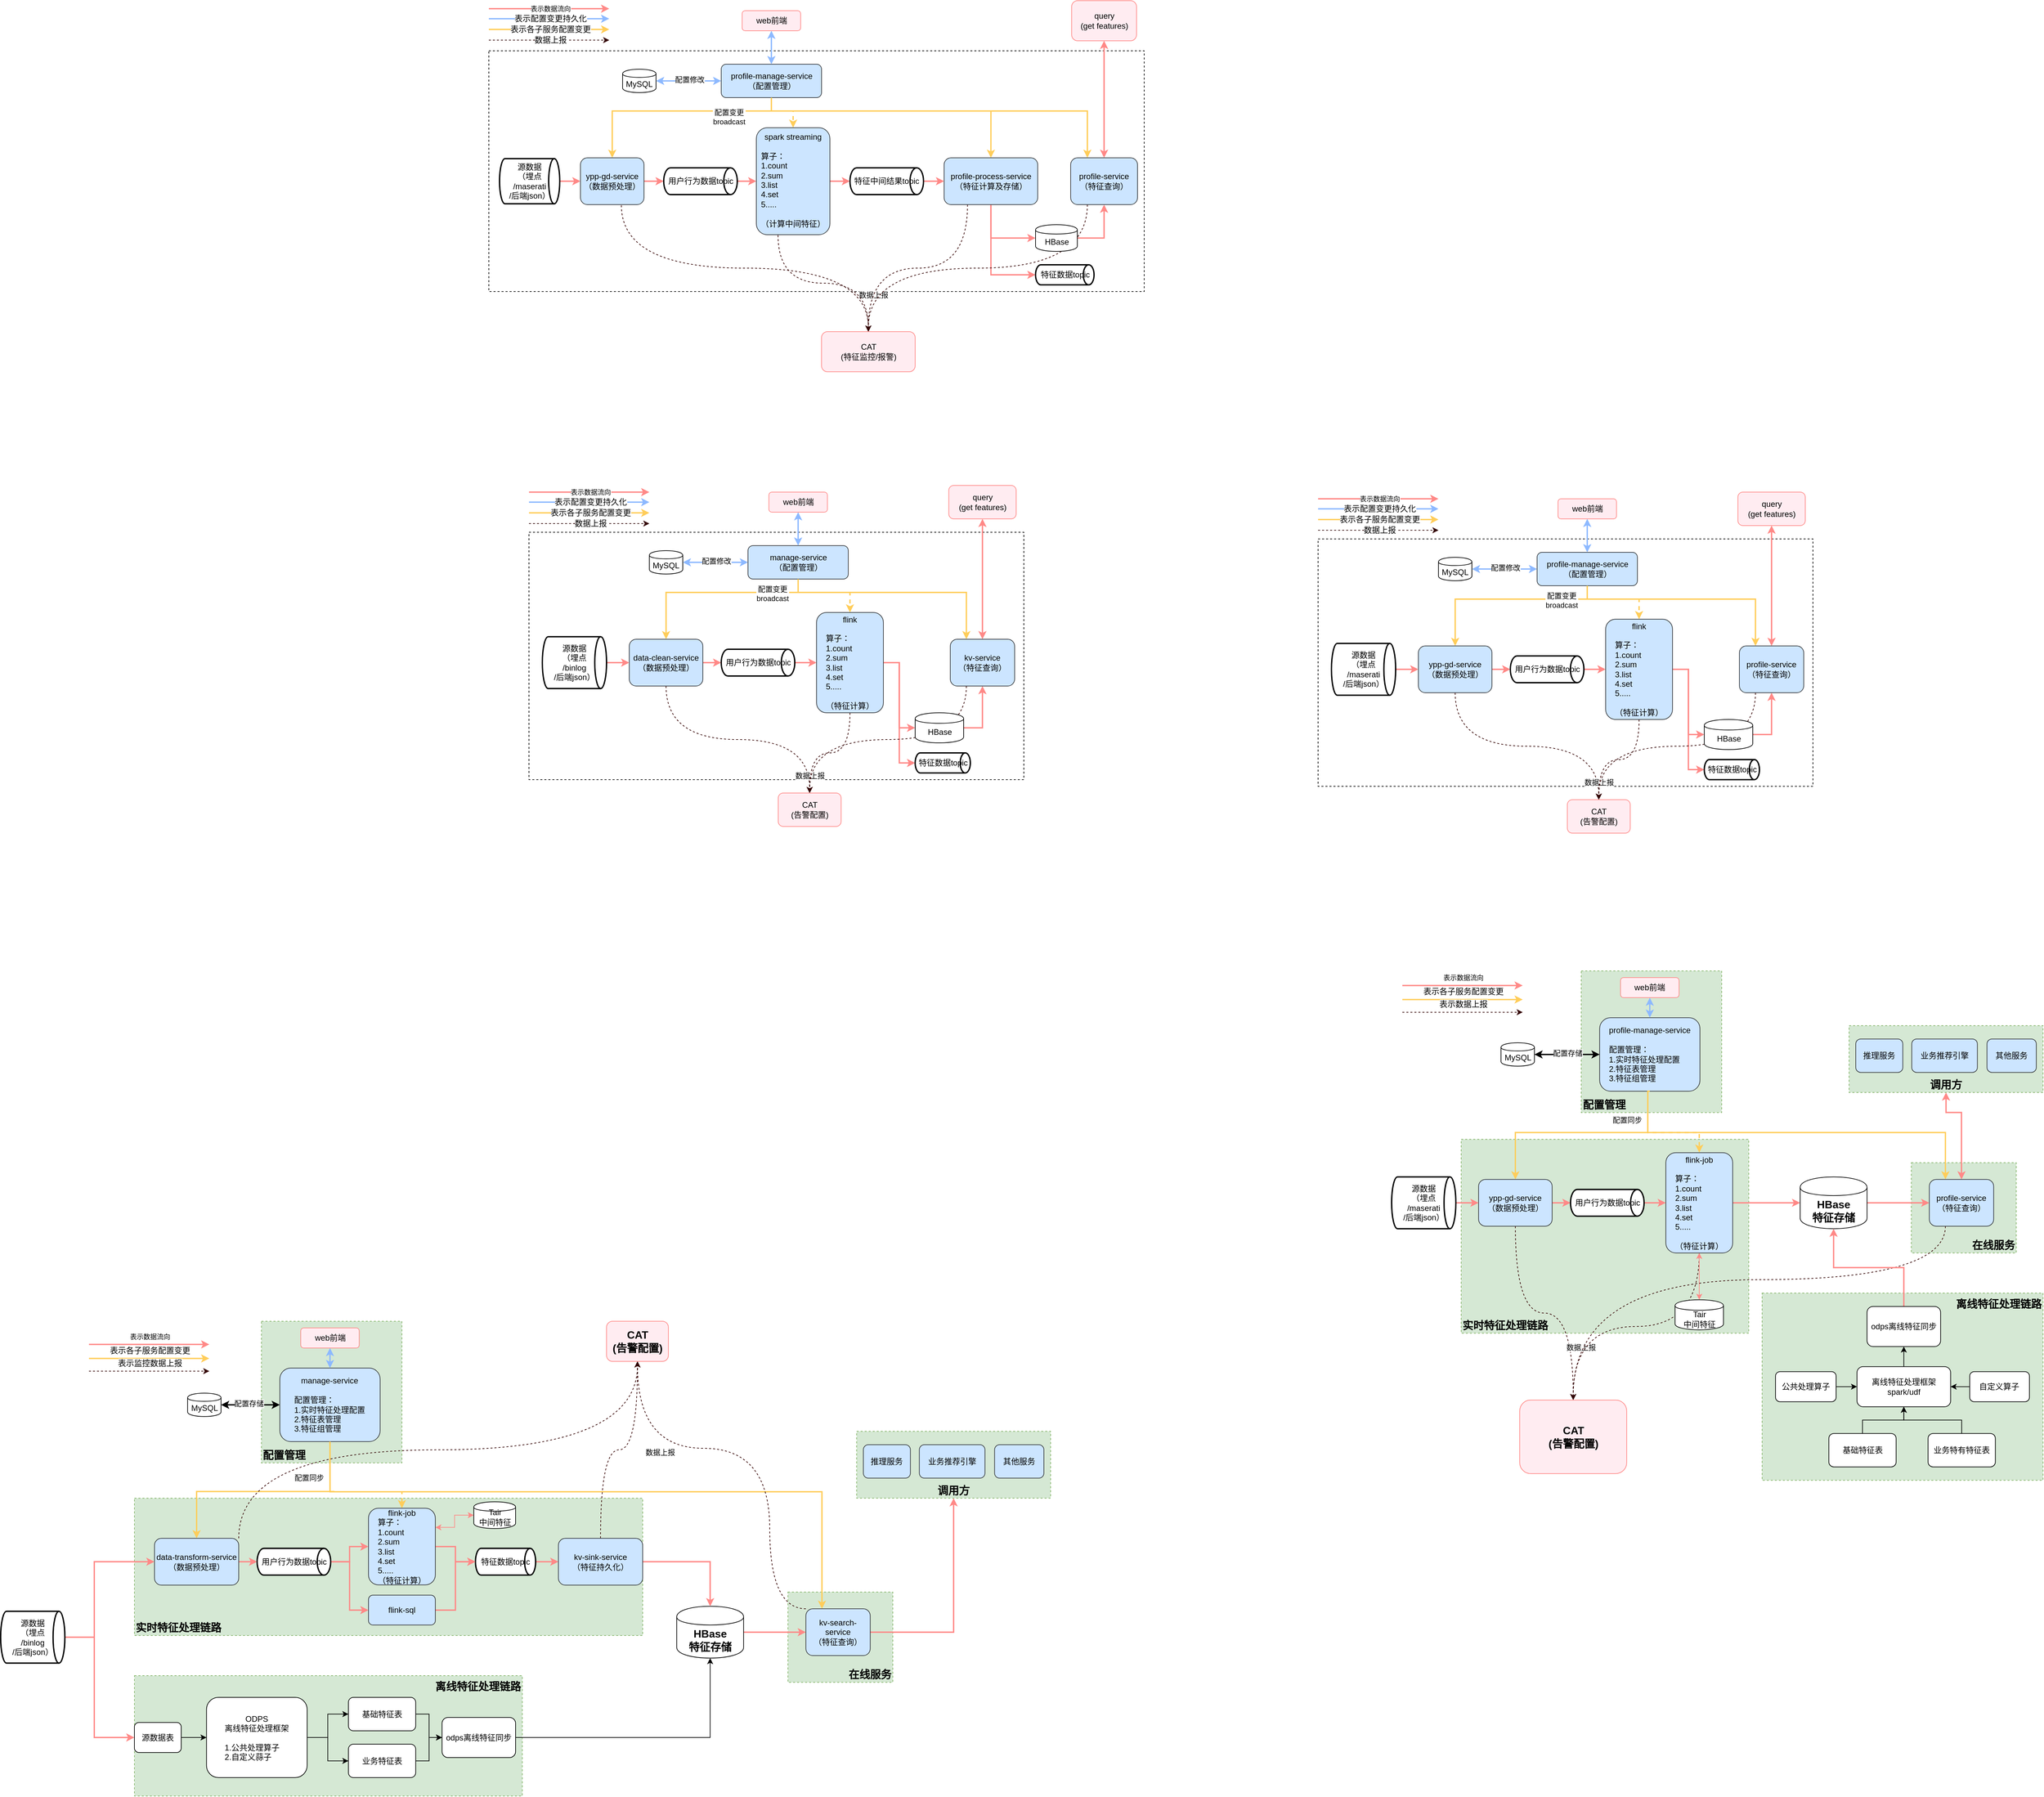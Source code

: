<mxfile version="14.8.3" type="github">
  <diagram name="Page-1" id="929967ad-93f9-6ef4-fab6-5d389245f69c">
    <mxGraphModel dx="3148.5" dy="935" grid="1" gridSize="10" guides="1" tooltips="1" connect="1" arrows="1" fold="1" page="1" pageScale="1.5" pageWidth="1169" pageHeight="826" background="none" math="0" shadow="0">
      <root>
        <mxCell id="0" style=";html=1;" />
        <mxCell id="1" style=";html=1;" parent="0" />
        <mxCell id="l5DUgXWPw0Alo5oeBkL1-66" value="配置管理" style="rounded=0;whiteSpace=wrap;html=1;dashed=1;shadow=0;fillColor=#d5e8d4;verticalAlign=bottom;strokeColor=#82b366;fontStyle=1;fontSize=16;align=left;" parent="1" vertex="1">
          <mxGeometry x="199.95" y="2240" width="210" height="211.82" as="geometry" />
        </mxCell>
        <mxCell id="l5DUgXWPw0Alo5oeBkL1-63" value="在线服务" style="rounded=0;whiteSpace=wrap;html=1;dashed=1;shadow=0;fillColor=#d5e8d4;verticalAlign=bottom;strokeColor=#82b366;fontStyle=1;fontSize=16;align=right;" parent="1" vertex="1">
          <mxGeometry x="987.2" y="2645" width="156.87" height="135" as="geometry" />
        </mxCell>
        <mxCell id="FdiIMIpBdKavGemfurEI-6" value="" style="rounded=0;whiteSpace=wrap;html=1;dashed=1;shadow=0;fillColor=none;" parent="1" vertex="1">
          <mxGeometry x="540" y="340" width="980" height="360" as="geometry" />
        </mxCell>
        <mxCell id="Vgzjhl4OV25yT5jgVJQd-2" style="edgeStyle=orthogonalEdgeStyle;rounded=0;orthogonalLoop=1;jettySize=auto;html=1;exitX=0.5;exitY=1;exitDx=0;exitDy=0;entryX=0.5;entryY=0;entryDx=0;entryDy=0;fillColor=#ffcd5a;strokeColor=#ffcd5a;strokeWidth=2;" parent="1" source="Vgzjhl4OV25yT5jgVJQd-5" target="Vgzjhl4OV25yT5jgVJQd-10" edge="1">
          <mxGeometry relative="1" as="geometry">
            <Array as="points">
              <mxPoint x="963" y="430" />
              <mxPoint x="725" y="430" />
            </Array>
          </mxGeometry>
        </mxCell>
        <mxCell id="Vgzjhl4OV25yT5jgVJQd-3" style="edgeStyle=orthogonalEdgeStyle;rounded=0;orthogonalLoop=1;jettySize=auto;html=1;exitX=0.5;exitY=1;exitDx=0;exitDy=0;entryX=0.5;entryY=0;entryDx=0;entryDy=0;fillColor=#ffcd5a;strokeColor=#ffcd5a;strokeWidth=2;" parent="1" source="Vgzjhl4OV25yT5jgVJQd-5" target="Vgzjhl4OV25yT5jgVJQd-24" edge="1">
          <mxGeometry relative="1" as="geometry">
            <Array as="points">
              <mxPoint x="963" y="430" />
              <mxPoint x="1291" y="430" />
            </Array>
          </mxGeometry>
        </mxCell>
        <mxCell id="Vgzjhl4OV25yT5jgVJQd-4" style="rounded=0;orthogonalLoop=1;jettySize=auto;html=1;exitX=0;exitY=0.5;exitDx=0;exitDy=0;entryX=1;entryY=0.5;entryDx=0;entryDy=0;fillColor=#8db9ff;strokeColor=#8db9ff;strokeWidth=2;startArrow=classic;startFill=1;" parent="1" source="Vgzjhl4OV25yT5jgVJQd-5" target="Vgzjhl4OV25yT5jgVJQd-13" edge="1">
          <mxGeometry relative="1" as="geometry" />
        </mxCell>
        <mxCell id="Vgzjhl4OV25yT5jgVJQd-46" value="配置修改" style="edgeLabel;html=1;align=center;verticalAlign=middle;resizable=0;points=[];" parent="Vgzjhl4OV25yT5jgVJQd-4" vertex="1" connectable="0">
          <mxGeometry x="-0.702" y="-2" relative="1" as="geometry">
            <mxPoint x="-33.33" as="offset" />
          </mxGeometry>
        </mxCell>
        <mxCell id="Fmy1u698egC3Gy5_HJqz-1" style="edgeStyle=orthogonalEdgeStyle;rounded=0;orthogonalLoop=1;jettySize=auto;html=1;exitX=0.5;exitY=1;exitDx=0;exitDy=0;entryX=0.25;entryY=0;entryDx=0;entryDy=0;strokeColor=#FFCD5A;strokeWidth=2;" parent="1" source="Vgzjhl4OV25yT5jgVJQd-5" target="FdiIMIpBdKavGemfurEI-1" edge="1">
          <mxGeometry relative="1" as="geometry">
            <Array as="points">
              <mxPoint x="963" y="430" />
              <mxPoint x="1435" y="430" />
            </Array>
          </mxGeometry>
        </mxCell>
        <mxCell id="Vgzjhl4OV25yT5jgVJQd-5" value="profile-manage-service&lt;br&gt;（配置管理）" style="rounded=1;whiteSpace=wrap;html=1;fillColor=#cce5ff;strokeColor=#36393d;" parent="1" vertex="1">
          <mxGeometry x="887.5" y="360" width="150" height="50" as="geometry" />
        </mxCell>
        <mxCell id="Vgzjhl4OV25yT5jgVJQd-6" style="edgeStyle=orthogonalEdgeStyle;rounded=0;orthogonalLoop=1;jettySize=auto;html=1;exitX=0.5;exitY=1;exitDx=0;exitDy=0;entryX=0.5;entryY=0;entryDx=0;entryDy=0;fillColor=#ffcd5a;strokeColor=#ffcd5a;strokeWidth=2;dashed=1;" parent="1" source="Vgzjhl4OV25yT5jgVJQd-5" target="Vgzjhl4OV25yT5jgVJQd-21" edge="1">
          <mxGeometry relative="1" as="geometry">
            <Array as="points">
              <mxPoint x="963" y="430" />
              <mxPoint x="995" y="430" />
            </Array>
          </mxGeometry>
        </mxCell>
        <mxCell id="Vgzjhl4OV25yT5jgVJQd-47" value="配置变更&lt;br&gt;broadcast" style="edgeLabel;html=1;align=center;verticalAlign=middle;resizable=0;points=[];" parent="Vgzjhl4OV25yT5jgVJQd-6" vertex="1" connectable="0">
          <mxGeometry x="-0.52" y="-2" relative="1" as="geometry">
            <mxPoint x="-62" y="10.0" as="offset" />
          </mxGeometry>
        </mxCell>
        <mxCell id="Vgzjhl4OV25yT5jgVJQd-7" style="edgeStyle=orthogonalEdgeStyle;rounded=0;orthogonalLoop=1;jettySize=auto;html=1;exitX=1;exitY=0.5;exitDx=0;exitDy=0;entryX=0;entryY=0.5;entryDx=0;entryDy=0;fillColor=#ff8987;strokeColor=#ff8987;entryPerimeter=0;strokeWidth=2;" parent="1" source="Vgzjhl4OV25yT5jgVJQd-10" target="Vgzjhl4OV25yT5jgVJQd-41" edge="1">
          <mxGeometry relative="1" as="geometry">
            <mxPoint x="780" y="540" as="targetPoint" />
          </mxGeometry>
        </mxCell>
        <mxCell id="FdiIMIpBdKavGemfurEI-8" style="edgeStyle=orthogonalEdgeStyle;rounded=0;orthogonalLoop=1;jettySize=auto;html=1;exitX=0.644;exitY=1.014;exitDx=0;exitDy=0;entryX=0.5;entryY=0;entryDx=0;entryDy=0;startArrow=none;startFill=0;strokeWidth=1;curved=1;exitPerimeter=0;dashed=1;strokeColor=#330000;" parent="1" source="Vgzjhl4OV25yT5jgVJQd-10" target="FdiIMIpBdKavGemfurEI-7" edge="1">
          <mxGeometry relative="1" as="geometry" />
        </mxCell>
        <mxCell id="FdiIMIpBdKavGemfurEI-13" value="数据上报" style="edgeLabel;html=1;align=center;verticalAlign=middle;resizable=0;points=[];" parent="FdiIMIpBdKavGemfurEI-8" vertex="1" connectable="0">
          <mxGeometry x="0.682" y="-27" relative="1" as="geometry">
            <mxPoint x="34.22" y="33.4" as="offset" />
          </mxGeometry>
        </mxCell>
        <mxCell id="Vgzjhl4OV25yT5jgVJQd-10" value="ypp-gd-service&lt;br&gt;（数据预处理）" style="rounded=1;whiteSpace=wrap;html=1;fillColor=#cce5ff;strokeColor=#36393d;" parent="1" vertex="1">
          <mxGeometry x="677" y="500" width="95" height="70" as="geometry" />
        </mxCell>
        <mxCell id="Vgzjhl4OV25yT5jgVJQd-11" style="edgeStyle=orthogonalEdgeStyle;rounded=0;orthogonalLoop=1;jettySize=auto;html=1;exitX=0.5;exitY=1;exitDx=0;exitDy=0;fillColor=#ff8987;strokeColor=#ff8987;entryX=0;entryY=0.5;entryDx=0;entryDy=0;strokeWidth=2;" parent="1" source="Vgzjhl4OV25yT5jgVJQd-24" target="Vgzjhl4OV25yT5jgVJQd-14" edge="1">
          <mxGeometry relative="1" as="geometry">
            <mxPoint x="1378.75" y="860" as="sourcePoint" />
          </mxGeometry>
        </mxCell>
        <mxCell id="Vgzjhl4OV25yT5jgVJQd-13" value="MySQL" style="shape=cylinder;whiteSpace=wrap;html=1;boundedLbl=1;backgroundOutline=1;" parent="1" vertex="1">
          <mxGeometry x="740" y="367.5" width="50" height="35" as="geometry" />
        </mxCell>
        <mxCell id="FdiIMIpBdKavGemfurEI-2" style="edgeStyle=orthogonalEdgeStyle;rounded=0;orthogonalLoop=1;jettySize=auto;html=1;exitX=1;exitY=0.5;exitDx=0;exitDy=0;entryX=0.5;entryY=1;entryDx=0;entryDy=0;strokeWidth=2;strokeColor=#FF8987;" parent="1" source="Vgzjhl4OV25yT5jgVJQd-14" target="FdiIMIpBdKavGemfurEI-1" edge="1">
          <mxGeometry relative="1" as="geometry" />
        </mxCell>
        <mxCell id="Vgzjhl4OV25yT5jgVJQd-16" style="edgeStyle=orthogonalEdgeStyle;rounded=0;orthogonalLoop=1;jettySize=auto;html=1;exitX=1;exitY=0.5;exitDx=0;exitDy=0;entryX=0;entryY=0.5;entryDx=0;entryDy=0;fillColor=#ff8987;strokeColor=#ff8987;exitPerimeter=0;strokeWidth=2;" parent="1" source="Vgzjhl4OV25yT5jgVJQd-41" target="Vgzjhl4OV25yT5jgVJQd-21" edge="1">
          <mxGeometry relative="1" as="geometry">
            <mxPoint x="850" y="540" as="sourcePoint" />
          </mxGeometry>
        </mxCell>
        <mxCell id="Vgzjhl4OV25yT5jgVJQd-17" style="edgeStyle=orthogonalEdgeStyle;rounded=0;orthogonalLoop=1;jettySize=auto;html=1;exitX=0.5;exitY=1;exitDx=0;exitDy=0;entryX=0.5;entryY=0;entryDx=0;entryDy=0;strokeWidth=2;startArrow=classic;startFill=1;strokeColor=#8DB9FF;" parent="1" source="Vgzjhl4OV25yT5jgVJQd-18" target="Vgzjhl4OV25yT5jgVJQd-5" edge="1">
          <mxGeometry relative="1" as="geometry" />
        </mxCell>
        <mxCell id="Vgzjhl4OV25yT5jgVJQd-18" value="web前端" style="rounded=1;whiteSpace=wrap;html=1;fillColor=#ffecf1;strokeColor=#ff8987;" parent="1" vertex="1">
          <mxGeometry x="918.75" y="280" width="87.5" height="30" as="geometry" />
        </mxCell>
        <mxCell id="Vgzjhl4OV25yT5jgVJQd-19" style="edgeStyle=orthogonalEdgeStyle;rounded=0;orthogonalLoop=1;jettySize=auto;html=1;exitX=1;exitY=0.5;exitDx=0;exitDy=0;entryX=0;entryY=0.5;entryDx=0;entryDy=0;fillColor=#ff8987;strokeColor=#ff8987;entryPerimeter=0;strokeWidth=2;" parent="1" source="Vgzjhl4OV25yT5jgVJQd-21" target="Vgzjhl4OV25yT5jgVJQd-42" edge="1">
          <mxGeometry relative="1" as="geometry">
            <mxPoint x="1173.75" y="540" as="targetPoint" />
            <mxPoint x="1121.75" y="535" as="sourcePoint" />
          </mxGeometry>
        </mxCell>
        <mxCell id="FdiIMIpBdKavGemfurEI-9" style="edgeStyle=orthogonalEdgeStyle;curved=1;rounded=0;orthogonalLoop=1;jettySize=auto;html=1;exitX=0.295;exitY=1.004;exitDx=0;exitDy=0;entryX=0.5;entryY=0;entryDx=0;entryDy=0;startArrow=none;startFill=0;strokeWidth=1;exitPerimeter=0;dashed=1;strokeColor=#330000;" parent="1" source="Vgzjhl4OV25yT5jgVJQd-21" target="FdiIMIpBdKavGemfurEI-7" edge="1">
          <mxGeometry relative="1" as="geometry" />
        </mxCell>
        <mxCell id="Vgzjhl4OV25yT5jgVJQd-21" value="spark streaming&lt;br&gt;&lt;div style=&quot;text-align: left&quot;&gt;&lt;span&gt;&lt;br&gt;&lt;/span&gt;&lt;/div&gt;&lt;div style=&quot;text-align: left&quot;&gt;&lt;span&gt;算子：&lt;/span&gt;&lt;/div&gt;&lt;div style=&quot;text-align: left&quot;&gt;&lt;span&gt;1.count&lt;/span&gt;&lt;/div&gt;&lt;div style=&quot;text-align: left&quot;&gt;&lt;span&gt;2.sum&lt;/span&gt;&lt;/div&gt;&lt;div style=&quot;text-align: left&quot;&gt;&lt;span&gt;3.list&lt;/span&gt;&lt;/div&gt;&lt;div style=&quot;text-align: left&quot;&gt;&lt;span&gt;4.set&lt;/span&gt;&lt;/div&gt;&lt;div style=&quot;text-align: left&quot;&gt;&lt;span&gt;5.....&lt;/span&gt;&lt;/div&gt;&lt;div style=&quot;text-align: left&quot;&gt;&lt;span&gt;&lt;br&gt;&lt;/span&gt;&lt;/div&gt;&lt;div style=&quot;text-align: left&quot;&gt;&lt;span&gt;（计算中间特征）&lt;/span&gt;&lt;/div&gt;" style="rounded=1;whiteSpace=wrap;html=1;fillColor=#cce5ff;strokeColor=#36393d;verticalAlign=top;" parent="1" vertex="1">
          <mxGeometry x="940" y="455" width="110" height="160" as="geometry" />
        </mxCell>
        <mxCell id="Vgzjhl4OV25yT5jgVJQd-22" style="edgeStyle=orthogonalEdgeStyle;rounded=0;orthogonalLoop=1;jettySize=auto;html=1;exitX=0.5;exitY=1;exitDx=0;exitDy=0;entryX=0;entryY=0.5;entryDx=0;entryDy=0;fillColor=#ff8987;strokeColor=#ff8987;entryPerimeter=0;strokeWidth=2;" parent="1" source="Vgzjhl4OV25yT5jgVJQd-24" target="Vgzjhl4OV25yT5jgVJQd-43" edge="1">
          <mxGeometry relative="1" as="geometry">
            <mxPoint x="1393.75" y="630" as="targetPoint" />
          </mxGeometry>
        </mxCell>
        <mxCell id="FdiIMIpBdKavGemfurEI-10" style="edgeStyle=orthogonalEdgeStyle;curved=1;rounded=0;orthogonalLoop=1;jettySize=auto;html=1;exitX=0.25;exitY=1;exitDx=0;exitDy=0;entryX=0.5;entryY=0;entryDx=0;entryDy=0;startArrow=none;startFill=0;strokeWidth=1;dashed=1;strokeColor=#330000;" parent="1" source="Vgzjhl4OV25yT5jgVJQd-24" target="FdiIMIpBdKavGemfurEI-7" edge="1">
          <mxGeometry relative="1" as="geometry" />
        </mxCell>
        <mxCell id="Vgzjhl4OV25yT5jgVJQd-24" value="profile-process-service&lt;br&gt;（特征计算及存储）" style="rounded=1;whiteSpace=wrap;html=1;fillColor=#cce5ff;strokeColor=#36393d;" parent="1" vertex="1">
          <mxGeometry x="1220.75" y="500" width="140" height="70" as="geometry" />
        </mxCell>
        <mxCell id="Vgzjhl4OV25yT5jgVJQd-25" style="edgeStyle=orthogonalEdgeStyle;rounded=0;orthogonalLoop=1;jettySize=auto;html=1;exitX=1;exitY=0.5;exitDx=0;exitDy=0;entryX=0;entryY=0.5;entryDx=0;entryDy=0;fillColor=#ff8987;strokeColor=#ff8987;exitPerimeter=0;strokeWidth=2;" parent="1" source="Vgzjhl4OV25yT5jgVJQd-42" target="Vgzjhl4OV25yT5jgVJQd-24" edge="1">
          <mxGeometry relative="1" as="geometry">
            <mxPoint x="1243.75" y="540" as="sourcePoint" />
          </mxGeometry>
        </mxCell>
        <mxCell id="Vgzjhl4OV25yT5jgVJQd-26" value="" style="endArrow=classic;html=1;fillColor=#ff8987;strokeColor=#ff8987;strokeWidth=2;" parent="1" edge="1">
          <mxGeometry width="50" height="50" relative="1" as="geometry">
            <mxPoint x="540" y="277" as="sourcePoint" />
            <mxPoint x="720" y="277" as="targetPoint" />
          </mxGeometry>
        </mxCell>
        <mxCell id="Vgzjhl4OV25yT5jgVJQd-27" value="&lt;font style=&quot;font-size: 10px&quot;&gt;表示数据流向&lt;/font&gt;" style="text;html=1;align=center;verticalAlign=middle;resizable=0;points=[];labelBackgroundColor=#ffffff;childText;" parent="Vgzjhl4OV25yT5jgVJQd-26" vertex="1" connectable="0">
          <mxGeometry x="0.071" y="-1" relative="1" as="geometry">
            <mxPoint x="-5" y="-1" as="offset" />
          </mxGeometry>
        </mxCell>
        <mxCell id="Vgzjhl4OV25yT5jgVJQd-28" style="edgeStyle=orthogonalEdgeStyle;rounded=0;orthogonalLoop=1;jettySize=auto;html=1;exitX=1;exitY=0.5;exitDx=0;exitDy=0;exitPerimeter=0;entryX=0;entryY=0.5;entryDx=0;entryDy=0;fillColor=#ff8987;strokeColor=#ff8987;strokeWidth=2;" parent="1" source="Vgzjhl4OV25yT5jgVJQd-39" target="Vgzjhl4OV25yT5jgVJQd-10" edge="1">
          <mxGeometry relative="1" as="geometry">
            <mxPoint x="573" y="540" as="sourcePoint" />
          </mxGeometry>
        </mxCell>
        <mxCell id="Vgzjhl4OV25yT5jgVJQd-34" value="" style="endArrow=classic;html=1;fillColor=#8db9ff;strokeColor=#8db9ff;strokeWidth=2;" parent="1" edge="1">
          <mxGeometry width="50" height="50" relative="1" as="geometry">
            <mxPoint x="540" y="292" as="sourcePoint" />
            <mxPoint x="720" y="292" as="targetPoint" />
          </mxGeometry>
        </mxCell>
        <mxCell id="Vgzjhl4OV25yT5jgVJQd-35" value="表示配置变更持久化" style="text;html=1;align=center;verticalAlign=middle;resizable=0;points=[];labelBackgroundColor=#ffffff;childText;" parent="Vgzjhl4OV25yT5jgVJQd-34" vertex="1" connectable="0">
          <mxGeometry x="0.071" y="-1" relative="1" as="geometry">
            <mxPoint x="-5" y="-1" as="offset" />
          </mxGeometry>
        </mxCell>
        <mxCell id="Vgzjhl4OV25yT5jgVJQd-36" value="" style="endArrow=classic;html=1;fillColor=#ffcd5a;strokeColor=#ffcd5a;strokeWidth=2;" parent="1" edge="1">
          <mxGeometry width="50" height="50" relative="1" as="geometry">
            <mxPoint x="540" y="308" as="sourcePoint" />
            <mxPoint x="720" y="308" as="targetPoint" />
          </mxGeometry>
        </mxCell>
        <mxCell id="Vgzjhl4OV25yT5jgVJQd-37" value="表示各子服务配置变更" style="text;html=1;align=center;verticalAlign=middle;resizable=0;points=[];labelBackgroundColor=#ffffff;childText;" parent="Vgzjhl4OV25yT5jgVJQd-36" vertex="1" connectable="0">
          <mxGeometry x="0.071" y="-1" relative="1" as="geometry">
            <mxPoint x="-5" y="-1" as="offset" />
          </mxGeometry>
        </mxCell>
        <mxCell id="Vgzjhl4OV25yT5jgVJQd-39" value="源数据&lt;br&gt;（埋点&lt;br&gt;/maserati&lt;br&gt;/后端json）" style="strokeWidth=2;html=1;shape=mxgraph.flowchart.direct_data;whiteSpace=wrap;" parent="1" vertex="1">
          <mxGeometry x="556" y="501.25" width="90" height="67.5" as="geometry" />
        </mxCell>
        <mxCell id="Vgzjhl4OV25yT5jgVJQd-41" value="用户行为数据topic" style="strokeWidth=2;html=1;shape=mxgraph.flowchart.direct_data;whiteSpace=wrap;" parent="1" vertex="1">
          <mxGeometry x="801.5" y="515" width="110" height="40" as="geometry" />
        </mxCell>
        <mxCell id="Vgzjhl4OV25yT5jgVJQd-42" value="特征中间结果topic" style="strokeWidth=2;html=1;shape=mxgraph.flowchart.direct_data;whiteSpace=wrap;" parent="1" vertex="1">
          <mxGeometry x="1080" y="515" width="110" height="40" as="geometry" />
        </mxCell>
        <mxCell id="Vgzjhl4OV25yT5jgVJQd-43" value="特征数据topic" style="strokeWidth=2;html=1;shape=mxgraph.flowchart.direct_data;whiteSpace=wrap;" parent="1" vertex="1">
          <mxGeometry x="1357.5" y="660" width="87.5" height="30" as="geometry" />
        </mxCell>
        <mxCell id="FdiIMIpBdKavGemfurEI-4" style="edgeStyle=orthogonalEdgeStyle;rounded=0;orthogonalLoop=1;jettySize=auto;html=1;exitX=0.5;exitY=0;exitDx=0;exitDy=0;entryX=0.5;entryY=1;entryDx=0;entryDy=0;startArrow=classic;startFill=1;fillColor=#f8cecc;strokeColor=#FF8987;strokeWidth=2;" parent="1" source="FdiIMIpBdKavGemfurEI-1" target="FdiIMIpBdKavGemfurEI-3" edge="1">
          <mxGeometry relative="1" as="geometry" />
        </mxCell>
        <mxCell id="FdiIMIpBdKavGemfurEI-20" style="edgeStyle=orthogonalEdgeStyle;curved=1;rounded=0;orthogonalLoop=1;jettySize=auto;html=1;exitX=0.25;exitY=1;exitDx=0;exitDy=0;entryX=0.5;entryY=0;entryDx=0;entryDy=0;dashed=1;startArrow=none;startFill=0;strokeColor=#330000;strokeWidth=1;" parent="1" source="FdiIMIpBdKavGemfurEI-1" target="FdiIMIpBdKavGemfurEI-7" edge="1">
          <mxGeometry relative="1" as="geometry" />
        </mxCell>
        <mxCell id="FdiIMIpBdKavGemfurEI-1" value="profile-service&lt;br&gt;（特征查询）" style="rounded=1;whiteSpace=wrap;html=1;fillColor=#cce5ff;strokeColor=#36393d;" parent="1" vertex="1">
          <mxGeometry x="1410" y="500" width="100" height="70" as="geometry" />
        </mxCell>
        <mxCell id="FdiIMIpBdKavGemfurEI-3" value="query&lt;br&gt;(get features)" style="rounded=1;whiteSpace=wrap;html=1;fillColor=#ffecf1;strokeColor=#ff8987;" parent="1" vertex="1">
          <mxGeometry x="1411.5" y="265" width="97" height="60" as="geometry" />
        </mxCell>
        <mxCell id="FdiIMIpBdKavGemfurEI-7" value="CAT&lt;br&gt;(特征监控/报警)" style="rounded=1;whiteSpace=wrap;html=1;fillColor=#ffecf1;strokeColor=#ff8987;" parent="1" vertex="1">
          <mxGeometry x="1037.5" y="760" width="140" height="60" as="geometry" />
        </mxCell>
        <mxCell id="FdiIMIpBdKavGemfurEI-16" value="" style="endArrow=classic;html=1;fillColor=#ffcd5a;strokeWidth=1;strokeColor=#330000;dashed=1;" parent="1" edge="1">
          <mxGeometry width="50" height="50" relative="1" as="geometry">
            <mxPoint x="540" y="324" as="sourcePoint" />
            <mxPoint x="720" y="324" as="targetPoint" />
          </mxGeometry>
        </mxCell>
        <mxCell id="FdiIMIpBdKavGemfurEI-17" value="数据上报" style="text;html=1;align=center;verticalAlign=middle;resizable=0;points=[];labelBackgroundColor=#ffffff;childText;" parent="FdiIMIpBdKavGemfurEI-16" vertex="1" connectable="0">
          <mxGeometry x="0.071" y="-1" relative="1" as="geometry">
            <mxPoint x="-5" y="-1" as="offset" />
          </mxGeometry>
        </mxCell>
        <mxCell id="Vgzjhl4OV25yT5jgVJQd-14" value="HBase" style="shape=cylinder;whiteSpace=wrap;html=1;boundedLbl=1;backgroundOutline=1;" parent="1" vertex="1">
          <mxGeometry x="1357.5" y="600" width="62.5" height="40" as="geometry" />
        </mxCell>
        <mxCell id="Fmy1u698egC3Gy5_HJqz-2" value="" style="rounded=0;whiteSpace=wrap;html=1;dashed=1;shadow=0;fillColor=none;" parent="1" vertex="1">
          <mxGeometry x="600" y="1060" width="740" height="370" as="geometry" />
        </mxCell>
        <mxCell id="Fmy1u698egC3Gy5_HJqz-3" style="edgeStyle=orthogonalEdgeStyle;rounded=0;orthogonalLoop=1;jettySize=auto;html=1;exitX=0.5;exitY=1;exitDx=0;exitDy=0;entryX=0.5;entryY=0;entryDx=0;entryDy=0;fillColor=#ffcd5a;strokeColor=#ffcd5a;strokeWidth=2;" parent="1" source="Fmy1u698egC3Gy5_HJqz-8" target="Fmy1u698egC3Gy5_HJqz-15" edge="1">
          <mxGeometry relative="1" as="geometry">
            <Array as="points">
              <mxPoint x="1003" y="1150" />
              <mxPoint x="805" y="1150" />
            </Array>
          </mxGeometry>
        </mxCell>
        <mxCell id="Fmy1u698egC3Gy5_HJqz-5" style="rounded=0;orthogonalLoop=1;jettySize=auto;html=1;exitX=0;exitY=0.5;exitDx=0;exitDy=0;entryX=1;entryY=0.5;entryDx=0;entryDy=0;fillColor=#8db9ff;strokeColor=#8db9ff;strokeWidth=2;startArrow=classic;startFill=1;" parent="1" source="Fmy1u698egC3Gy5_HJqz-8" target="Fmy1u698egC3Gy5_HJqz-18" edge="1">
          <mxGeometry relative="1" as="geometry" />
        </mxCell>
        <mxCell id="Fmy1u698egC3Gy5_HJqz-6" value="配置修改" style="edgeLabel;html=1;align=center;verticalAlign=middle;resizable=0;points=[];" parent="Fmy1u698egC3Gy5_HJqz-5" vertex="1" connectable="0">
          <mxGeometry x="-0.702" y="-2" relative="1" as="geometry">
            <mxPoint x="-33.33" as="offset" />
          </mxGeometry>
        </mxCell>
        <mxCell id="Fmy1u698egC3Gy5_HJqz-7" style="edgeStyle=orthogonalEdgeStyle;rounded=0;orthogonalLoop=1;jettySize=auto;html=1;exitX=0.5;exitY=1;exitDx=0;exitDy=0;entryX=0.25;entryY=0;entryDx=0;entryDy=0;strokeColor=#FFCD5A;strokeWidth=2;" parent="1" source="Fmy1u698egC3Gy5_HJqz-8" target="Fmy1u698egC3Gy5_HJqz-44" edge="1">
          <mxGeometry relative="1" as="geometry">
            <Array as="points">
              <mxPoint x="1003" y="1150" />
              <mxPoint x="1254" y="1150" />
            </Array>
          </mxGeometry>
        </mxCell>
        <mxCell id="Fmy1u698egC3Gy5_HJqz-8" value="manage-service&lt;br&gt;（配置管理）" style="rounded=1;whiteSpace=wrap;html=1;fillColor=#cce5ff;strokeColor=#36393d;" parent="1" vertex="1">
          <mxGeometry x="927.5" y="1080" width="150" height="50" as="geometry" />
        </mxCell>
        <mxCell id="Fmy1u698egC3Gy5_HJqz-9" style="edgeStyle=orthogonalEdgeStyle;rounded=0;orthogonalLoop=1;jettySize=auto;html=1;exitX=0.5;exitY=1;exitDx=0;exitDy=0;entryX=0.5;entryY=0;entryDx=0;entryDy=0;fillColor=#ffcd5a;strokeColor=#ffcd5a;strokeWidth=2;dashed=1;" parent="1" source="Fmy1u698egC3Gy5_HJqz-8" target="Fmy1u698egC3Gy5_HJqz-29" edge="1">
          <mxGeometry relative="1" as="geometry">
            <mxPoint x="1059.75" y="1190" as="targetPoint" />
            <Array as="points">
              <mxPoint x="1003" y="1150" />
              <mxPoint x="1080" y="1150" />
            </Array>
          </mxGeometry>
        </mxCell>
        <mxCell id="Fmy1u698egC3Gy5_HJqz-10" value="配置变更&lt;br&gt;broadcast" style="edgeLabel;html=1;align=center;verticalAlign=middle;resizable=0;points=[];" parent="Fmy1u698egC3Gy5_HJqz-9" vertex="1" connectable="0">
          <mxGeometry x="-0.52" y="-2" relative="1" as="geometry">
            <mxPoint x="-49.58" as="offset" />
          </mxGeometry>
        </mxCell>
        <mxCell id="Fmy1u698egC3Gy5_HJqz-11" style="edgeStyle=orthogonalEdgeStyle;rounded=0;orthogonalLoop=1;jettySize=auto;html=1;exitX=1;exitY=0.5;exitDx=0;exitDy=0;entryX=0;entryY=0.5;entryDx=0;entryDy=0;fillColor=#ff8987;strokeColor=#ff8987;entryPerimeter=0;strokeWidth=2;" parent="1" source="Fmy1u698egC3Gy5_HJqz-15" target="Fmy1u698egC3Gy5_HJqz-39" edge="1">
          <mxGeometry relative="1" as="geometry">
            <mxPoint x="820" y="1260" as="targetPoint" />
          </mxGeometry>
        </mxCell>
        <mxCell id="Fmy1u698egC3Gy5_HJqz-13" style="edgeStyle=orthogonalEdgeStyle;rounded=0;orthogonalLoop=1;jettySize=auto;html=1;exitX=0.5;exitY=1;exitDx=0;exitDy=0;entryX=0.5;entryY=0;entryDx=0;entryDy=0;startArrow=none;startFill=0;strokeWidth=1;curved=1;dashed=1;strokeColor=#330000;" parent="1" source="Fmy1u698egC3Gy5_HJqz-15" target="Fmy1u698egC3Gy5_HJqz-46" edge="1">
          <mxGeometry relative="1" as="geometry" />
        </mxCell>
        <mxCell id="Fmy1u698egC3Gy5_HJqz-14" value="数据上报" style="edgeLabel;html=1;align=center;verticalAlign=middle;resizable=0;points=[];" parent="Fmy1u698egC3Gy5_HJqz-13" vertex="1" connectable="0">
          <mxGeometry x="0.682" y="-27" relative="1" as="geometry">
            <mxPoint x="27" y="33.4" as="offset" />
          </mxGeometry>
        </mxCell>
        <mxCell id="Fmy1u698egC3Gy5_HJqz-15" value="data-clean-service&lt;br&gt;（数据预处理）" style="rounded=1;whiteSpace=wrap;html=1;fillColor=#cce5ff;strokeColor=#36393d;" parent="1" vertex="1">
          <mxGeometry x="750" y="1220" width="110" height="70" as="geometry" />
        </mxCell>
        <mxCell id="Fmy1u698egC3Gy5_HJqz-16" style="edgeStyle=orthogonalEdgeStyle;rounded=0;orthogonalLoop=1;jettySize=auto;html=1;exitX=1;exitY=0.5;exitDx=0;exitDy=0;fillColor=#ff8987;strokeColor=#ff8987;entryX=0;entryY=0.5;entryDx=0;entryDy=0;strokeWidth=2;" parent="1" source="Fmy1u698egC3Gy5_HJqz-29" target="Fmy1u698egC3Gy5_HJqz-49" edge="1">
          <mxGeometry relative="1" as="geometry">
            <mxPoint x="1079.5" y="1580" as="sourcePoint" />
          </mxGeometry>
        </mxCell>
        <mxCell id="Fmy1u698egC3Gy5_HJqz-18" value="MySQL" style="shape=cylinder;whiteSpace=wrap;html=1;boundedLbl=1;backgroundOutline=1;" parent="1" vertex="1">
          <mxGeometry x="780" y="1087.5" width="50" height="35" as="geometry" />
        </mxCell>
        <mxCell id="Fmy1u698egC3Gy5_HJqz-19" style="edgeStyle=orthogonalEdgeStyle;rounded=0;orthogonalLoop=1;jettySize=auto;html=1;exitX=1;exitY=0.5;exitDx=0;exitDy=0;entryX=0.5;entryY=1;entryDx=0;entryDy=0;strokeWidth=2;strokeColor=#FF8987;" parent="1" source="Fmy1u698egC3Gy5_HJqz-49" target="Fmy1u698egC3Gy5_HJqz-44" edge="1">
          <mxGeometry relative="1" as="geometry" />
        </mxCell>
        <mxCell id="Fmy1u698egC3Gy5_HJqz-21" style="edgeStyle=orthogonalEdgeStyle;rounded=0;orthogonalLoop=1;jettySize=auto;html=1;exitX=1;exitY=0.5;exitDx=0;exitDy=0;entryX=0;entryY=0.5;entryDx=0;entryDy=0;fillColor=#ff8987;strokeColor=#ff8987;exitPerimeter=0;strokeWidth=2;" parent="1" source="Fmy1u698egC3Gy5_HJqz-39" target="Fmy1u698egC3Gy5_HJqz-29" edge="1">
          <mxGeometry relative="1" as="geometry">
            <mxPoint x="890" y="1260" as="sourcePoint" />
            <mxPoint x="958.75" y="1255" as="targetPoint" />
          </mxGeometry>
        </mxCell>
        <mxCell id="Fmy1u698egC3Gy5_HJqz-22" style="edgeStyle=orthogonalEdgeStyle;rounded=0;orthogonalLoop=1;jettySize=auto;html=1;exitX=0.5;exitY=1;exitDx=0;exitDy=0;entryX=0.5;entryY=0;entryDx=0;entryDy=0;strokeWidth=2;startArrow=classic;startFill=1;strokeColor=#8DB9FF;" parent="1" source="Fmy1u698egC3Gy5_HJqz-23" target="Fmy1u698egC3Gy5_HJqz-8" edge="1">
          <mxGeometry relative="1" as="geometry" />
        </mxCell>
        <mxCell id="Fmy1u698egC3Gy5_HJqz-23" value="web前端" style="rounded=1;whiteSpace=wrap;html=1;fillColor=#ffecf1;strokeColor=#ff8987;" parent="1" vertex="1">
          <mxGeometry x="958.75" y="1000" width="87.5" height="30" as="geometry" />
        </mxCell>
        <mxCell id="Fmy1u698egC3Gy5_HJqz-27" style="edgeStyle=orthogonalEdgeStyle;rounded=0;orthogonalLoop=1;jettySize=auto;html=1;exitX=1;exitY=0.5;exitDx=0;exitDy=0;entryX=0;entryY=0.5;entryDx=0;entryDy=0;fillColor=#ff8987;strokeColor=#ff8987;entryPerimeter=0;strokeWidth=2;" parent="1" source="Fmy1u698egC3Gy5_HJqz-29" target="Fmy1u698egC3Gy5_HJqz-41" edge="1">
          <mxGeometry relative="1" as="geometry">
            <mxPoint x="1094.5" y="1350" as="targetPoint" />
          </mxGeometry>
        </mxCell>
        <mxCell id="Fmy1u698egC3Gy5_HJqz-28" style="edgeStyle=orthogonalEdgeStyle;curved=1;rounded=0;orthogonalLoop=1;jettySize=auto;html=1;exitX=0.5;exitY=1;exitDx=0;exitDy=0;entryX=0.5;entryY=0;entryDx=0;entryDy=0;startArrow=none;startFill=0;strokeWidth=1;dashed=1;strokeColor=#330000;" parent="1" source="Fmy1u698egC3Gy5_HJqz-29" target="Fmy1u698egC3Gy5_HJqz-46" edge="1">
          <mxGeometry relative="1" as="geometry" />
        </mxCell>
        <mxCell id="Fmy1u698egC3Gy5_HJqz-29" value="flink&lt;br&gt;&lt;div style=&quot;text-align: left&quot;&gt;&lt;br&gt;&lt;/div&gt;&lt;div style=&quot;text-align: left&quot;&gt;算子：&lt;/div&gt;&lt;div style=&quot;text-align: left&quot;&gt;1.count&lt;/div&gt;&lt;div style=&quot;text-align: left&quot;&gt;2.sum&lt;/div&gt;&lt;div style=&quot;text-align: left&quot;&gt;3.list&lt;/div&gt;&lt;div style=&quot;text-align: left&quot;&gt;4.set&lt;/div&gt;&lt;div style=&quot;text-align: left&quot;&gt;5.....&lt;/div&gt;&lt;div style=&quot;text-align: left&quot;&gt;&lt;br&gt;&lt;/div&gt;&lt;div style=&quot;text-align: left&quot;&gt;（特征计算）&lt;/div&gt;" style="rounded=1;whiteSpace=wrap;html=1;fillColor=#cce5ff;strokeColor=#36393d;" parent="1" vertex="1">
          <mxGeometry x="1030" y="1180" width="100" height="150" as="geometry" />
        </mxCell>
        <mxCell id="Fmy1u698egC3Gy5_HJqz-31" value="" style="endArrow=classic;html=1;fillColor=#ff8987;strokeColor=#ff8987;strokeWidth=2;" parent="1" edge="1">
          <mxGeometry width="50" height="50" relative="1" as="geometry">
            <mxPoint x="600" y="1000" as="sourcePoint" />
            <mxPoint x="780" y="1000" as="targetPoint" />
          </mxGeometry>
        </mxCell>
        <mxCell id="Fmy1u698egC3Gy5_HJqz-32" value="&lt;font style=&quot;font-size: 10px&quot;&gt;表示数据流向&lt;/font&gt;" style="text;html=1;align=center;verticalAlign=middle;resizable=0;points=[];labelBackgroundColor=#ffffff;childText;" parent="Fmy1u698egC3Gy5_HJqz-31" vertex="1" connectable="0">
          <mxGeometry x="0.071" y="-1" relative="1" as="geometry">
            <mxPoint x="-5" y="-1" as="offset" />
          </mxGeometry>
        </mxCell>
        <mxCell id="Fmy1u698egC3Gy5_HJqz-33" style="edgeStyle=orthogonalEdgeStyle;rounded=0;orthogonalLoop=1;jettySize=auto;html=1;exitX=1;exitY=0.5;exitDx=0;exitDy=0;exitPerimeter=0;entryX=0;entryY=0.5;entryDx=0;entryDy=0;fillColor=#ff8987;strokeColor=#ff8987;strokeWidth=2;" parent="1" source="Fmy1u698egC3Gy5_HJqz-38" target="Fmy1u698egC3Gy5_HJqz-15" edge="1">
          <mxGeometry relative="1" as="geometry">
            <mxPoint x="653" y="1260" as="sourcePoint" />
          </mxGeometry>
        </mxCell>
        <mxCell id="Fmy1u698egC3Gy5_HJqz-34" value="" style="endArrow=classic;html=1;fillColor=#8db9ff;strokeColor=#8db9ff;strokeWidth=2;" parent="1" edge="1">
          <mxGeometry width="50" height="50" relative="1" as="geometry">
            <mxPoint x="600" y="1015" as="sourcePoint" />
            <mxPoint x="780" y="1015" as="targetPoint" />
          </mxGeometry>
        </mxCell>
        <mxCell id="Fmy1u698egC3Gy5_HJqz-35" value="表示配置变更持久化" style="text;html=1;align=center;verticalAlign=middle;resizable=0;points=[];labelBackgroundColor=#ffffff;childText;" parent="Fmy1u698egC3Gy5_HJqz-34" vertex="1" connectable="0">
          <mxGeometry x="0.071" y="-1" relative="1" as="geometry">
            <mxPoint x="-5" y="-1" as="offset" />
          </mxGeometry>
        </mxCell>
        <mxCell id="Fmy1u698egC3Gy5_HJqz-36" value="" style="endArrow=classic;html=1;fillColor=#ffcd5a;strokeColor=#ffcd5a;strokeWidth=2;" parent="1" edge="1">
          <mxGeometry width="50" height="50" relative="1" as="geometry">
            <mxPoint x="600" y="1031" as="sourcePoint" />
            <mxPoint x="780" y="1031" as="targetPoint" />
          </mxGeometry>
        </mxCell>
        <mxCell id="Fmy1u698egC3Gy5_HJqz-37" value="表示各子服务配置变更" style="text;html=1;align=center;verticalAlign=middle;resizable=0;points=[];labelBackgroundColor=#ffffff;childText;" parent="Fmy1u698egC3Gy5_HJqz-36" vertex="1" connectable="0">
          <mxGeometry x="0.071" y="-1" relative="1" as="geometry">
            <mxPoint x="-5" y="-1" as="offset" />
          </mxGeometry>
        </mxCell>
        <mxCell id="Fmy1u698egC3Gy5_HJqz-38" value="源数据&lt;br&gt;（埋点&lt;br&gt;/binlog&lt;br&gt;/后端json）" style="strokeWidth=2;html=1;shape=mxgraph.flowchart.direct_data;whiteSpace=wrap;" parent="1" vertex="1">
          <mxGeometry x="620" y="1216.25" width="96" height="77.5" as="geometry" />
        </mxCell>
        <mxCell id="Fmy1u698egC3Gy5_HJqz-39" value="用户行为数据topic" style="strokeWidth=2;html=1;shape=mxgraph.flowchart.direct_data;whiteSpace=wrap;" parent="1" vertex="1">
          <mxGeometry x="887.5" y="1235" width="110" height="40" as="geometry" />
        </mxCell>
        <mxCell id="Fmy1u698egC3Gy5_HJqz-41" value="特征数据topic" style="strokeWidth=2;html=1;shape=mxgraph.flowchart.direct_data;whiteSpace=wrap;" parent="1" vertex="1">
          <mxGeometry x="1177.5" y="1390" width="82.5" height="30" as="geometry" />
        </mxCell>
        <mxCell id="Fmy1u698egC3Gy5_HJqz-42" style="edgeStyle=orthogonalEdgeStyle;rounded=0;orthogonalLoop=1;jettySize=auto;html=1;exitX=0.5;exitY=0;exitDx=0;exitDy=0;entryX=0.5;entryY=1;entryDx=0;entryDy=0;startArrow=classic;startFill=1;fillColor=#f8cecc;strokeColor=#FF8987;strokeWidth=2;" parent="1" source="Fmy1u698egC3Gy5_HJqz-44" target="Fmy1u698egC3Gy5_HJqz-45" edge="1">
          <mxGeometry relative="1" as="geometry" />
        </mxCell>
        <mxCell id="Fmy1u698egC3Gy5_HJqz-43" style="edgeStyle=orthogonalEdgeStyle;curved=1;rounded=0;orthogonalLoop=1;jettySize=auto;html=1;exitX=0.25;exitY=1;exitDx=0;exitDy=0;entryX=0.5;entryY=0;entryDx=0;entryDy=0;dashed=1;startArrow=none;startFill=0;strokeColor=#330000;strokeWidth=1;" parent="1" source="Fmy1u698egC3Gy5_HJqz-44" target="Fmy1u698egC3Gy5_HJqz-46" edge="1">
          <mxGeometry relative="1" as="geometry" />
        </mxCell>
        <mxCell id="Fmy1u698egC3Gy5_HJqz-44" value="kv-service&lt;br&gt;（特征查询）" style="rounded=1;whiteSpace=wrap;html=1;fillColor=#cce5ff;strokeColor=#36393d;" parent="1" vertex="1">
          <mxGeometry x="1230" y="1220" width="96.25" height="70" as="geometry" />
        </mxCell>
        <mxCell id="Fmy1u698egC3Gy5_HJqz-45" value="query&lt;br&gt;(get features)" style="rounded=1;whiteSpace=wrap;html=1;fillColor=#ffecf1;strokeColor=#ff8987;" parent="1" vertex="1">
          <mxGeometry x="1227.75" y="990" width="100.75" height="50" as="geometry" />
        </mxCell>
        <mxCell id="Fmy1u698egC3Gy5_HJqz-46" value="CAT&lt;br&gt;(告警配置)" style="rounded=1;whiteSpace=wrap;html=1;fillColor=#ffecf1;strokeColor=#ff8987;" parent="1" vertex="1">
          <mxGeometry x="972.75" y="1450" width="94" height="50" as="geometry" />
        </mxCell>
        <mxCell id="Fmy1u698egC3Gy5_HJqz-47" value="" style="endArrow=classic;html=1;fillColor=#ffcd5a;strokeWidth=1;strokeColor=#330000;dashed=1;" parent="1" edge="1">
          <mxGeometry width="50" height="50" relative="1" as="geometry">
            <mxPoint x="600" y="1047" as="sourcePoint" />
            <mxPoint x="780" y="1047" as="targetPoint" />
          </mxGeometry>
        </mxCell>
        <mxCell id="Fmy1u698egC3Gy5_HJqz-48" value="数据上报" style="text;html=1;align=center;verticalAlign=middle;resizable=0;points=[];labelBackgroundColor=#ffffff;childText;" parent="Fmy1u698egC3Gy5_HJqz-47" vertex="1" connectable="0">
          <mxGeometry x="0.071" y="-1" relative="1" as="geometry">
            <mxPoint x="-5" y="-1" as="offset" />
          </mxGeometry>
        </mxCell>
        <mxCell id="Fmy1u698egC3Gy5_HJqz-49" value="HBase" style="shape=cylinder;whiteSpace=wrap;html=1;boundedLbl=1;backgroundOutline=1;" parent="1" vertex="1">
          <mxGeometry x="1177.5" y="1330" width="72.5" height="45" as="geometry" />
        </mxCell>
        <mxCell id="l5DUgXWPw0Alo5oeBkL1-1" value="实时特征处理链路" style="rounded=0;whiteSpace=wrap;html=1;dashed=1;shadow=0;fillColor=#d5e8d4;verticalAlign=bottom;strokeColor=#82b366;fontStyle=1;fontSize=16;align=left;" parent="1" vertex="1">
          <mxGeometry x="10" y="2504.64" width="760" height="205.36" as="geometry" />
        </mxCell>
        <mxCell id="l5DUgXWPw0Alo5oeBkL1-2" style="edgeStyle=orthogonalEdgeStyle;rounded=0;orthogonalLoop=1;jettySize=auto;html=1;exitX=0.5;exitY=1;exitDx=0;exitDy=0;entryX=0.5;entryY=0;entryDx=0;entryDy=0;fillColor=#ffcd5a;strokeColor=#ffcd5a;strokeWidth=2;" parent="1" source="l5DUgXWPw0Alo5oeBkL1-6" target="l5DUgXWPw0Alo5oeBkL1-12" edge="1">
          <mxGeometry relative="1" as="geometry">
            <Array as="points">
              <mxPoint x="309" y="2494.64" />
              <mxPoint x="111" y="2494.64" />
            </Array>
          </mxGeometry>
        </mxCell>
        <mxCell id="l5DUgXWPw0Alo5oeBkL1-3" style="rounded=0;orthogonalLoop=1;jettySize=auto;html=1;exitX=0;exitY=0.5;exitDx=0;exitDy=0;entryX=1;entryY=0.5;entryDx=0;entryDy=0;fillColor=#8db9ff;strokeWidth=2;startArrow=classic;startFill=1;" parent="1" source="l5DUgXWPw0Alo5oeBkL1-6" target="l5DUgXWPw0Alo5oeBkL1-14" edge="1">
          <mxGeometry relative="1" as="geometry" />
        </mxCell>
        <mxCell id="l5DUgXWPw0Alo5oeBkL1-4" value="配置存储" style="edgeLabel;html=1;align=center;verticalAlign=middle;resizable=0;points=[];" parent="l5DUgXWPw0Alo5oeBkL1-3" vertex="1" connectable="0">
          <mxGeometry x="-0.702" y="-2" relative="1" as="geometry">
            <mxPoint x="-33.33" as="offset" />
          </mxGeometry>
        </mxCell>
        <mxCell id="l5DUgXWPw0Alo5oeBkL1-5" style="edgeStyle=orthogonalEdgeStyle;rounded=0;orthogonalLoop=1;jettySize=auto;html=1;entryX=0.25;entryY=0;entryDx=0;entryDy=0;strokeColor=#FFCD5A;strokeWidth=2;exitX=0.5;exitY=1;exitDx=0;exitDy=0;" parent="1" target="l5DUgXWPw0Alo5oeBkL1-34" edge="1" source="l5DUgXWPw0Alo5oeBkL1-6">
          <mxGeometry relative="1" as="geometry">
            <Array as="points">
              <mxPoint x="303" y="2495" />
              <mxPoint x="1038" y="2495" />
            </Array>
            <mxPoint x="309" y="2324.64" as="sourcePoint" />
          </mxGeometry>
        </mxCell>
        <mxCell id="l5DUgXWPw0Alo5oeBkL1-6" value="manage-service&lt;br&gt;&lt;br&gt;&lt;div style=&quot;text-align: left&quot;&gt;&lt;span&gt;配置管理：&lt;/span&gt;&lt;/div&gt;&lt;div style=&quot;text-align: left&quot;&gt;&lt;span&gt;1.实时特征处理配置&lt;/span&gt;&lt;/div&gt;&lt;div style=&quot;text-align: left&quot;&gt;&lt;span&gt;2.特征表管理&lt;/span&gt;&lt;/div&gt;&lt;div style=&quot;text-align: left&quot;&gt;&lt;span&gt;3.特征组管理&lt;/span&gt;&lt;/div&gt;" style="rounded=1;whiteSpace=wrap;html=1;fillColor=#cce5ff;strokeColor=#36393d;" parent="1" vertex="1">
          <mxGeometry x="227.45" y="2310" width="150" height="110" as="geometry" />
        </mxCell>
        <mxCell id="l5DUgXWPw0Alo5oeBkL1-7" style="edgeStyle=orthogonalEdgeStyle;rounded=0;orthogonalLoop=1;jettySize=auto;html=1;exitX=0.5;exitY=1;exitDx=0;exitDy=0;entryX=0.5;entryY=0;entryDx=0;entryDy=0;fillColor=#ffcd5a;strokeColor=#ffcd5a;strokeWidth=2;dashed=1;" parent="1" source="l5DUgXWPw0Alo5oeBkL1-6" target="l5DUgXWPw0Alo5oeBkL1-21" edge="1">
          <mxGeometry relative="1" as="geometry">
            <mxPoint x="365.75" y="2534.64" as="targetPoint" />
            <Array as="points">
              <mxPoint x="303" y="2495" />
              <mxPoint x="410" y="2495" />
            </Array>
          </mxGeometry>
        </mxCell>
        <mxCell id="l5DUgXWPw0Alo5oeBkL1-8" value="配置同步" style="edgeLabel;html=1;align=center;verticalAlign=middle;resizable=0;points=[];" parent="l5DUgXWPw0Alo5oeBkL1-7" vertex="1" connectable="0">
          <mxGeometry x="-0.52" y="-2" relative="1" as="geometry">
            <mxPoint x="-29.5" y="4.62" as="offset" />
          </mxGeometry>
        </mxCell>
        <mxCell id="l5DUgXWPw0Alo5oeBkL1-9" style="edgeStyle=orthogonalEdgeStyle;rounded=0;orthogonalLoop=1;jettySize=auto;html=1;exitX=1;exitY=0.5;exitDx=0;exitDy=0;entryX=0;entryY=0.5;entryDx=0;entryDy=0;fillColor=#ff8987;strokeColor=#ff8987;entryPerimeter=0;strokeWidth=2;" parent="1" source="l5DUgXWPw0Alo5oeBkL1-12" target="l5DUgXWPw0Alo5oeBkL1-30" edge="1">
          <mxGeometry relative="1" as="geometry">
            <mxPoint x="126" y="2604.64" as="targetPoint" />
          </mxGeometry>
        </mxCell>
        <mxCell id="l5DUgXWPw0Alo5oeBkL1-10" style="edgeStyle=orthogonalEdgeStyle;rounded=0;orthogonalLoop=1;jettySize=auto;html=1;exitX=1;exitY=0;exitDx=0;exitDy=0;entryX=0.5;entryY=1;entryDx=0;entryDy=0;startArrow=none;startFill=0;strokeWidth=1;curved=1;dashed=1;strokeColor=#330000;" parent="1" source="l5DUgXWPw0Alo5oeBkL1-12" target="l5DUgXWPw0Alo5oeBkL1-36" edge="1">
          <mxGeometry relative="1" as="geometry" />
        </mxCell>
        <mxCell id="l5DUgXWPw0Alo5oeBkL1-11" value="数据上报" style="edgeLabel;html=1;align=center;verticalAlign=middle;resizable=0;points=[];" parent="l5DUgXWPw0Alo5oeBkL1-10" vertex="1" connectable="0">
          <mxGeometry x="0.682" y="-27" relative="1" as="geometry">
            <mxPoint x="38" y="-23.76" as="offset" />
          </mxGeometry>
        </mxCell>
        <mxCell id="l5DUgXWPw0Alo5oeBkL1-12" value="data-transform-service&lt;br&gt;（数据预处理）" style="rounded=1;whiteSpace=wrap;html=1;fillColor=#cce5ff;strokeColor=#36393d;" parent="1" vertex="1">
          <mxGeometry x="40" y="2564.64" width="126" height="70" as="geometry" />
        </mxCell>
        <mxCell id="l5DUgXWPw0Alo5oeBkL1-13" style="edgeStyle=orthogonalEdgeStyle;rounded=0;orthogonalLoop=1;jettySize=auto;html=1;exitX=1;exitY=0.5;exitDx=0;exitDy=0;fillColor=#ff8987;strokeColor=#ff8987;entryX=0;entryY=0.5;entryDx=0;entryDy=0;strokeWidth=2;entryPerimeter=0;" parent="1" source="l5DUgXWPw0Alo5oeBkL1-21" target="TpPOIZXhBfLt71gn-7qk-1" edge="1">
          <mxGeometry relative="1" as="geometry">
            <mxPoint x="385.5" y="2924.64" as="sourcePoint" />
          </mxGeometry>
        </mxCell>
        <mxCell id="l5DUgXWPw0Alo5oeBkL1-14" value="MySQL" style="shape=cylinder;whiteSpace=wrap;html=1;boundedLbl=1;backgroundOutline=1;" parent="1" vertex="1">
          <mxGeometry x="89.53" y="2347.5" width="50" height="35" as="geometry" />
        </mxCell>
        <mxCell id="l5DUgXWPw0Alo5oeBkL1-15" style="edgeStyle=orthogonalEdgeStyle;rounded=0;orthogonalLoop=1;jettySize=auto;html=1;exitX=1;exitY=0.5;exitDx=0;exitDy=0;entryX=0;entryY=0.5;entryDx=0;entryDy=0;strokeWidth=2;strokeColor=#FF8987;" parent="1" source="l5DUgXWPw0Alo5oeBkL1-39" target="l5DUgXWPw0Alo5oeBkL1-34" edge="1">
          <mxGeometry relative="1" as="geometry" />
        </mxCell>
        <mxCell id="l5DUgXWPw0Alo5oeBkL1-16" style="edgeStyle=orthogonalEdgeStyle;rounded=0;orthogonalLoop=1;jettySize=auto;html=1;exitX=1;exitY=0.5;exitDx=0;exitDy=0;entryX=0;entryY=0.5;entryDx=0;entryDy=0;fillColor=#ff8987;strokeColor=#ff8987;exitPerimeter=0;strokeWidth=2;" parent="1" source="l5DUgXWPw0Alo5oeBkL1-30" target="l5DUgXWPw0Alo5oeBkL1-21" edge="1">
          <mxGeometry relative="1" as="geometry">
            <mxPoint x="196" y="2604.64" as="sourcePoint" />
            <mxPoint x="264.75" y="2599.64" as="targetPoint" />
          </mxGeometry>
        </mxCell>
        <mxCell id="l5DUgXWPw0Alo5oeBkL1-17" style="edgeStyle=orthogonalEdgeStyle;rounded=0;orthogonalLoop=1;jettySize=auto;html=1;exitX=0.5;exitY=1;exitDx=0;exitDy=0;entryX=0.5;entryY=0;entryDx=0;entryDy=0;strokeWidth=2;startArrow=classic;startFill=1;strokeColor=#8DB9FF;" parent="1" source="l5DUgXWPw0Alo5oeBkL1-18" target="l5DUgXWPw0Alo5oeBkL1-6" edge="1">
          <mxGeometry relative="1" as="geometry" />
        </mxCell>
        <mxCell id="l5DUgXWPw0Alo5oeBkL1-18" value="web前端" style="rounded=1;whiteSpace=wrap;html=1;fillColor=#ffecf1;strokeColor=#ff8987;" parent="1" vertex="1">
          <mxGeometry x="258.7" y="2250" width="87.5" height="30" as="geometry" />
        </mxCell>
        <mxCell id="l5DUgXWPw0Alo5oeBkL1-20" style="edgeStyle=orthogonalEdgeStyle;curved=1;rounded=0;orthogonalLoop=1;jettySize=auto;html=1;exitX=0.5;exitY=0;exitDx=0;exitDy=0;entryX=0.5;entryY=1;entryDx=0;entryDy=0;startArrow=none;startFill=0;strokeWidth=1;dashed=1;strokeColor=#330000;" parent="1" source="TpPOIZXhBfLt71gn-7qk-2" target="l5DUgXWPw0Alo5oeBkL1-36" edge="1">
          <mxGeometry relative="1" as="geometry" />
        </mxCell>
        <mxCell id="l5DUgXWPw0Alo5oeBkL1-65" style="edgeStyle=orthogonalEdgeStyle;rounded=0;orthogonalLoop=1;jettySize=auto;html=1;exitX=1;exitY=0.25;exitDx=0;exitDy=0;entryX=0;entryY=0.5;entryDx=0;entryDy=0;strokeColor=#FF8987;startArrow=classic;startFill=1;" parent="1" source="l5DUgXWPw0Alo5oeBkL1-21" target="l5DUgXWPw0Alo5oeBkL1-64" edge="1">
          <mxGeometry relative="1" as="geometry" />
        </mxCell>
        <mxCell id="l5DUgXWPw0Alo5oeBkL1-21" value="flink-job&lt;br&gt;&lt;div style=&quot;text-align: left&quot;&gt;算子：&lt;/div&gt;&lt;div style=&quot;text-align: left&quot;&gt;1.count&lt;/div&gt;&lt;div style=&quot;text-align: left&quot;&gt;2.sum&lt;/div&gt;&lt;div style=&quot;text-align: left&quot;&gt;3.list&lt;/div&gt;&lt;div style=&quot;text-align: left&quot;&gt;4.set&lt;/div&gt;&lt;div style=&quot;text-align: left&quot;&gt;5.....&lt;/div&gt;&lt;div style=&quot;text-align: left&quot;&gt;（特征计算）&lt;/div&gt;" style="rounded=1;whiteSpace=wrap;html=1;fillColor=#cce5ff;strokeColor=#36393d;" parent="1" vertex="1">
          <mxGeometry x="360" y="2519.64" width="100" height="114.64" as="geometry" />
        </mxCell>
        <mxCell id="l5DUgXWPw0Alo5oeBkL1-22" value="" style="endArrow=classic;html=1;fillColor=#ff8987;strokeColor=#ff8987;strokeWidth=2;" parent="1" edge="1">
          <mxGeometry width="50" height="50" relative="1" as="geometry">
            <mxPoint x="-58" y="2274.64" as="sourcePoint" />
            <mxPoint x="122" y="2274.64" as="targetPoint" />
          </mxGeometry>
        </mxCell>
        <mxCell id="l5DUgXWPw0Alo5oeBkL1-23" value="&lt;font style=&quot;font-size: 10px&quot;&gt;表示数据流向&lt;/font&gt;" style="text;html=1;align=center;verticalAlign=middle;resizable=0;points=[];labelBackgroundColor=#ffffff;childText;" parent="l5DUgXWPw0Alo5oeBkL1-22" vertex="1" connectable="0">
          <mxGeometry x="0.071" y="-1" relative="1" as="geometry">
            <mxPoint x="-5.47" y="-12.82" as="offset" />
          </mxGeometry>
        </mxCell>
        <mxCell id="l5DUgXWPw0Alo5oeBkL1-24" style="edgeStyle=orthogonalEdgeStyle;rounded=0;orthogonalLoop=1;jettySize=auto;html=1;exitX=1;exitY=0.5;exitDx=0;exitDy=0;exitPerimeter=0;entryX=0;entryY=0.5;entryDx=0;entryDy=0;fillColor=#ff8987;strokeColor=#ff8987;strokeWidth=2;" parent="1" source="l5DUgXWPw0Alo5oeBkL1-29" target="l5DUgXWPw0Alo5oeBkL1-12" edge="1">
          <mxGeometry relative="1" as="geometry">
            <mxPoint x="-41" y="2604.64" as="sourcePoint" />
            <Array as="points">
              <mxPoint x="-50" y="2713" />
              <mxPoint x="-50" y="2600" />
            </Array>
          </mxGeometry>
        </mxCell>
        <mxCell id="l5DUgXWPw0Alo5oeBkL1-27" value="" style="endArrow=classic;html=1;fillColor=#ffcd5a;strokeColor=#ffcd5a;strokeWidth=2;" parent="1" edge="1">
          <mxGeometry width="50" height="50" relative="1" as="geometry">
            <mxPoint x="-58" y="2295.64" as="sourcePoint" />
            <mxPoint x="122" y="2295.64" as="targetPoint" />
          </mxGeometry>
        </mxCell>
        <mxCell id="l5DUgXWPw0Alo5oeBkL1-28" value="表示各子服务配置变更" style="text;html=1;align=center;verticalAlign=middle;resizable=0;points=[];labelBackgroundColor=#ffffff;childText;" parent="l5DUgXWPw0Alo5oeBkL1-27" vertex="1" connectable="0">
          <mxGeometry x="0.071" y="-1" relative="1" as="geometry">
            <mxPoint x="-5.47" y="-12.82" as="offset" />
          </mxGeometry>
        </mxCell>
        <mxCell id="TpPOIZXhBfLt71gn-7qk-12" style="edgeStyle=orthogonalEdgeStyle;rounded=0;orthogonalLoop=1;jettySize=auto;html=1;exitX=1;exitY=0.5;exitDx=0;exitDy=0;exitPerimeter=0;entryX=0;entryY=0.5;entryDx=0;entryDy=0;strokeWidth=2;strokeColor=#FF8987;" edge="1" parent="1" source="l5DUgXWPw0Alo5oeBkL1-29" target="TpPOIZXhBfLt71gn-7qk-5">
          <mxGeometry relative="1" as="geometry">
            <Array as="points">
              <mxPoint x="-50" y="2713" />
              <mxPoint x="-50" y="2863" />
            </Array>
          </mxGeometry>
        </mxCell>
        <mxCell id="l5DUgXWPw0Alo5oeBkL1-29" value="源数据&lt;br&gt;（埋点&lt;br&gt;/binlog&lt;br&gt;/后端json）" style="strokeWidth=2;html=1;shape=mxgraph.flowchart.direct_data;whiteSpace=wrap;" parent="1" vertex="1">
          <mxGeometry x="-190" y="2673.75" width="96" height="77.5" as="geometry" />
        </mxCell>
        <mxCell id="TpPOIZXhBfLt71gn-7qk-15" style="edgeStyle=orthogonalEdgeStyle;rounded=0;orthogonalLoop=1;jettySize=auto;html=1;exitX=1;exitY=0.5;exitDx=0;exitDy=0;exitPerimeter=0;entryX=0;entryY=0.5;entryDx=0;entryDy=0;startArrow=none;startFill=0;endArrow=classic;endFill=1;strokeColor=#FF8987;strokeWidth=2;" edge="1" parent="1" source="l5DUgXWPw0Alo5oeBkL1-30" target="TpPOIZXhBfLt71gn-7qk-14">
          <mxGeometry relative="1" as="geometry" />
        </mxCell>
        <mxCell id="l5DUgXWPw0Alo5oeBkL1-30" value="用户行为数据topic" style="strokeWidth=2;html=1;shape=mxgraph.flowchart.direct_data;whiteSpace=wrap;" parent="1" vertex="1">
          <mxGeometry x="193.5" y="2579.64" width="110" height="40" as="geometry" />
        </mxCell>
        <mxCell id="l5DUgXWPw0Alo5oeBkL1-32" style="edgeStyle=orthogonalEdgeStyle;rounded=0;orthogonalLoop=1;jettySize=auto;html=1;exitX=1;exitY=0.5;exitDx=0;exitDy=0;entryX=0.5;entryY=1;entryDx=0;entryDy=0;startArrow=none;startFill=0;fillColor=#f8cecc;strokeColor=#FF8987;strokeWidth=2;endArrow=classic;endFill=1;" parent="1" source="l5DUgXWPw0Alo5oeBkL1-34" target="l5DUgXWPw0Alo5oeBkL1-51" edge="1">
          <mxGeometry relative="1" as="geometry">
            <mxPoint x="868.195" y="2490" as="targetPoint" />
            <Array as="points">
              <mxPoint x="1235" y="2705" />
            </Array>
          </mxGeometry>
        </mxCell>
        <mxCell id="l5DUgXWPw0Alo5oeBkL1-33" style="edgeStyle=orthogonalEdgeStyle;curved=1;rounded=0;orthogonalLoop=1;jettySize=auto;html=1;exitX=0;exitY=0;exitDx=0;exitDy=0;entryX=0.5;entryY=1;entryDx=0;entryDy=0;dashed=1;startArrow=none;startFill=0;strokeColor=#330000;strokeWidth=1;" parent="1" source="l5DUgXWPw0Alo5oeBkL1-34" target="l5DUgXWPw0Alo5oeBkL1-36" edge="1">
          <mxGeometry relative="1" as="geometry">
            <Array as="points">
              <mxPoint x="960" y="2670" />
              <mxPoint x="960" y="2430" />
              <mxPoint x="762" y="2430" />
            </Array>
          </mxGeometry>
        </mxCell>
        <mxCell id="l5DUgXWPw0Alo5oeBkL1-34" value="kv-search-service&lt;br&gt;（特征查询）" style="rounded=1;whiteSpace=wrap;html=1;fillColor=#cce5ff;strokeColor=#36393d;" parent="1" vertex="1">
          <mxGeometry x="1014.07" y="2670" width="96.25" height="70" as="geometry" />
        </mxCell>
        <mxCell id="l5DUgXWPw0Alo5oeBkL1-36" value="&lt;font style=&quot;font-size: 16px&quot;&gt;&lt;b&gt;CAT&lt;br&gt;(告警配置)&lt;/b&gt;&lt;/font&gt;" style="rounded=1;whiteSpace=wrap;html=1;fillColor=#ffecf1;strokeColor=#ff8987;" parent="1" vertex="1">
          <mxGeometry x="716" y="2240" width="92.5" height="60" as="geometry" />
        </mxCell>
        <mxCell id="l5DUgXWPw0Alo5oeBkL1-37" value="" style="endArrow=classic;html=1;fillColor=#ffcd5a;strokeWidth=1;strokeColor=#330000;dashed=1;" parent="1" edge="1">
          <mxGeometry width="50" height="50" relative="1" as="geometry">
            <mxPoint x="-58" y="2314.64" as="sourcePoint" />
            <mxPoint x="122" y="2314.64" as="targetPoint" />
          </mxGeometry>
        </mxCell>
        <mxCell id="l5DUgXWPw0Alo5oeBkL1-38" value="表示监控数据上报" style="text;html=1;align=center;verticalAlign=middle;resizable=0;points=[];labelBackgroundColor=#ffffff;childText;" parent="l5DUgXWPw0Alo5oeBkL1-37" vertex="1" connectable="0">
          <mxGeometry x="0.071" y="-1" relative="1" as="geometry">
            <mxPoint x="-5.47" y="-12.82" as="offset" />
          </mxGeometry>
        </mxCell>
        <mxCell id="l5DUgXWPw0Alo5oeBkL1-39" value="HBase&lt;br style=&quot;font-size: 16px;&quot;&gt;特征存储" style="shape=cylinder;whiteSpace=wrap;html=1;boundedLbl=1;backgroundOutline=1;fontStyle=1;fontSize=16;" parent="1" vertex="1">
          <mxGeometry x="820.94" y="2666.25" width="100.01" height="77.5" as="geometry" />
        </mxCell>
        <mxCell id="l5DUgXWPw0Alo5oeBkL1-40" value="离线特征处理链路" style="rounded=0;whiteSpace=wrap;html=1;dashed=1;shadow=0;fillColor=#d5e8d4;verticalAlign=top;strokeColor=#82b366;fontStyle=1;fontSize=16;align=right;" parent="1" vertex="1">
          <mxGeometry x="10" y="2770" width="580" height="180" as="geometry" />
        </mxCell>
        <mxCell id="l5DUgXWPw0Alo5oeBkL1-41" style="edgeStyle=orthogonalEdgeStyle;rounded=0;orthogonalLoop=1;jettySize=auto;html=1;exitX=1;exitY=0.5;exitDx=0;exitDy=0;entryX=0.5;entryY=1;entryDx=0;entryDy=0;fillColor=#ff8987;strokeWidth=1;" parent="1" source="l5DUgXWPw0Alo5oeBkL1-42" target="l5DUgXWPw0Alo5oeBkL1-39" edge="1">
          <mxGeometry relative="1" as="geometry">
            <mxPoint x="789.25" y="3000" as="targetPoint" />
          </mxGeometry>
        </mxCell>
        <mxCell id="l5DUgXWPw0Alo5oeBkL1-42" value="odps离线特征同步" style="rounded=1;whiteSpace=wrap;html=1;" parent="1" vertex="1">
          <mxGeometry x="470.0" y="2832.5" width="110" height="60" as="geometry" />
        </mxCell>
        <mxCell id="TpPOIZXhBfLt71gn-7qk-10" style="edgeStyle=orthogonalEdgeStyle;rounded=0;orthogonalLoop=1;jettySize=auto;html=1;exitX=1;exitY=0.5;exitDx=0;exitDy=0;entryX=0;entryY=0.5;entryDx=0;entryDy=0;strokeWidth=1;" edge="1" parent="1" source="l5DUgXWPw0Alo5oeBkL1-49" target="l5DUgXWPw0Alo5oeBkL1-42">
          <mxGeometry relative="1" as="geometry" />
        </mxCell>
        <mxCell id="l5DUgXWPw0Alo5oeBkL1-49" value="基础特征表" style="rounded=1;whiteSpace=wrap;html=1;" parent="1" vertex="1">
          <mxGeometry x="330.0" y="2802.5" width="100.63" height="50" as="geometry" />
        </mxCell>
        <mxCell id="TpPOIZXhBfLt71gn-7qk-11" style="edgeStyle=orthogonalEdgeStyle;rounded=0;orthogonalLoop=1;jettySize=auto;html=1;exitX=1;exitY=0.5;exitDx=0;exitDy=0;entryX=0;entryY=0.5;entryDx=0;entryDy=0;strokeWidth=1;" edge="1" parent="1" source="l5DUgXWPw0Alo5oeBkL1-50" target="l5DUgXWPw0Alo5oeBkL1-42">
          <mxGeometry relative="1" as="geometry" />
        </mxCell>
        <mxCell id="l5DUgXWPw0Alo5oeBkL1-50" value="业务特征表" style="rounded=1;whiteSpace=wrap;html=1;" parent="1" vertex="1">
          <mxGeometry x="330.0" y="2872.5" width="100.63" height="50" as="geometry" />
        </mxCell>
        <mxCell id="l5DUgXWPw0Alo5oeBkL1-51" value="调用方" style="rounded=0;whiteSpace=wrap;html=1;dashed=1;shadow=0;fillColor=#d5e8d4;verticalAlign=bottom;strokeColor=#82b366;fontStyle=1;fontSize=16;" parent="1" vertex="1">
          <mxGeometry x="1090" y="2404.64" width="290" height="100" as="geometry" />
        </mxCell>
        <mxCell id="l5DUgXWPw0Alo5oeBkL1-52" value="推理服务" style="rounded=1;whiteSpace=wrap;html=1;fillColor=#cce5ff;strokeColor=#36393d;" parent="1" vertex="1">
          <mxGeometry x="1100" y="2424.64" width="70.38" height="50" as="geometry" />
        </mxCell>
        <mxCell id="l5DUgXWPw0Alo5oeBkL1-54" value="业务推荐引擎" style="rounded=1;whiteSpace=wrap;html=1;fillColor=#cce5ff;strokeColor=#36393d;" parent="1" vertex="1">
          <mxGeometry x="1183.75" y="2424.64" width="98.13" height="50" as="geometry" />
        </mxCell>
        <mxCell id="l5DUgXWPw0Alo5oeBkL1-55" value="其他服务" style="rounded=1;whiteSpace=wrap;html=1;fillColor=#cce5ff;strokeColor=#36393d;" parent="1" vertex="1">
          <mxGeometry x="1296.25" y="2424.64" width="73.75" height="50" as="geometry" />
        </mxCell>
        <mxCell id="l5DUgXWPw0Alo5oeBkL1-64" value="Tair&lt;br&gt;中间特征" style="shape=cylinder;whiteSpace=wrap;html=1;boundedLbl=1;backgroundOutline=1;verticalAlign=bottom;" parent="1" vertex="1">
          <mxGeometry x="517.5" y="2510" width="62.5" height="40" as="geometry" />
        </mxCell>
        <mxCell id="uiweEr2TGew7m58Tf3AB-1" value="" style="rounded=0;whiteSpace=wrap;html=1;dashed=1;shadow=0;fillColor=none;" parent="1" vertex="1">
          <mxGeometry x="1780" y="1070" width="740" height="370" as="geometry" />
        </mxCell>
        <mxCell id="uiweEr2TGew7m58Tf3AB-2" style="edgeStyle=orthogonalEdgeStyle;rounded=0;orthogonalLoop=1;jettySize=auto;html=1;exitX=0.5;exitY=1;exitDx=0;exitDy=0;entryX=0.5;entryY=0;entryDx=0;entryDy=0;fillColor=#ffcd5a;strokeColor=#ffcd5a;strokeWidth=2;" parent="1" source="uiweEr2TGew7m58Tf3AB-6" target="uiweEr2TGew7m58Tf3AB-12" edge="1">
          <mxGeometry relative="1" as="geometry">
            <Array as="points">
              <mxPoint x="2183" y="1160" />
              <mxPoint x="1985" y="1160" />
            </Array>
          </mxGeometry>
        </mxCell>
        <mxCell id="uiweEr2TGew7m58Tf3AB-3" style="rounded=0;orthogonalLoop=1;jettySize=auto;html=1;exitX=0;exitY=0.5;exitDx=0;exitDy=0;entryX=1;entryY=0.5;entryDx=0;entryDy=0;fillColor=#8db9ff;strokeColor=#8db9ff;strokeWidth=2;startArrow=classic;startFill=1;" parent="1" source="uiweEr2TGew7m58Tf3AB-6" target="uiweEr2TGew7m58Tf3AB-14" edge="1">
          <mxGeometry relative="1" as="geometry" />
        </mxCell>
        <mxCell id="uiweEr2TGew7m58Tf3AB-4" value="配置修改" style="edgeLabel;html=1;align=center;verticalAlign=middle;resizable=0;points=[];" parent="uiweEr2TGew7m58Tf3AB-3" vertex="1" connectable="0">
          <mxGeometry x="-0.702" y="-2" relative="1" as="geometry">
            <mxPoint x="-33.33" as="offset" />
          </mxGeometry>
        </mxCell>
        <mxCell id="uiweEr2TGew7m58Tf3AB-5" style="edgeStyle=orthogonalEdgeStyle;rounded=0;orthogonalLoop=1;jettySize=auto;html=1;exitX=0.5;exitY=1;exitDx=0;exitDy=0;entryX=0.25;entryY=0;entryDx=0;entryDy=0;strokeColor=#FFCD5A;strokeWidth=2;" parent="1" source="uiweEr2TGew7m58Tf3AB-6" target="uiweEr2TGew7m58Tf3AB-34" edge="1">
          <mxGeometry relative="1" as="geometry">
            <Array as="points">
              <mxPoint x="2183" y="1160" />
              <mxPoint x="2434" y="1160" />
            </Array>
          </mxGeometry>
        </mxCell>
        <mxCell id="uiweEr2TGew7m58Tf3AB-6" value="profile-manage-service&lt;br&gt;（配置管理）" style="rounded=1;whiteSpace=wrap;html=1;fillColor=#cce5ff;strokeColor=#36393d;" parent="1" vertex="1">
          <mxGeometry x="2107.5" y="1090" width="150" height="50" as="geometry" />
        </mxCell>
        <mxCell id="uiweEr2TGew7m58Tf3AB-7" style="edgeStyle=orthogonalEdgeStyle;rounded=0;orthogonalLoop=1;jettySize=auto;html=1;exitX=0.5;exitY=1;exitDx=0;exitDy=0;entryX=0.5;entryY=0;entryDx=0;entryDy=0;fillColor=#ffcd5a;strokeColor=#ffcd5a;strokeWidth=2;dashed=1;" parent="1" source="uiweEr2TGew7m58Tf3AB-6" target="uiweEr2TGew7m58Tf3AB-21" edge="1">
          <mxGeometry relative="1" as="geometry">
            <mxPoint x="2239.75" y="1200" as="targetPoint" />
            <Array as="points">
              <mxPoint x="2183" y="1160" />
              <mxPoint x="2260" y="1160" />
            </Array>
          </mxGeometry>
        </mxCell>
        <mxCell id="uiweEr2TGew7m58Tf3AB-8" value="配置变更&lt;br&gt;broadcast" style="edgeLabel;html=1;align=center;verticalAlign=middle;resizable=0;points=[];" parent="uiweEr2TGew7m58Tf3AB-7" vertex="1" connectable="0">
          <mxGeometry x="-0.52" y="-2" relative="1" as="geometry">
            <mxPoint x="-49.58" as="offset" />
          </mxGeometry>
        </mxCell>
        <mxCell id="uiweEr2TGew7m58Tf3AB-9" style="edgeStyle=orthogonalEdgeStyle;rounded=0;orthogonalLoop=1;jettySize=auto;html=1;exitX=1;exitY=0.5;exitDx=0;exitDy=0;entryX=0;entryY=0.5;entryDx=0;entryDy=0;fillColor=#ff8987;strokeColor=#ff8987;entryPerimeter=0;strokeWidth=2;" parent="1" source="uiweEr2TGew7m58Tf3AB-12" target="uiweEr2TGew7m58Tf3AB-30" edge="1">
          <mxGeometry relative="1" as="geometry">
            <mxPoint x="2000" y="1270" as="targetPoint" />
          </mxGeometry>
        </mxCell>
        <mxCell id="uiweEr2TGew7m58Tf3AB-10" style="edgeStyle=orthogonalEdgeStyle;rounded=0;orthogonalLoop=1;jettySize=auto;html=1;exitX=0.5;exitY=1;exitDx=0;exitDy=0;entryX=0.5;entryY=0;entryDx=0;entryDy=0;startArrow=none;startFill=0;strokeWidth=1;curved=1;dashed=1;strokeColor=#330000;" parent="1" source="uiweEr2TGew7m58Tf3AB-12" target="uiweEr2TGew7m58Tf3AB-36" edge="1">
          <mxGeometry relative="1" as="geometry" />
        </mxCell>
        <mxCell id="uiweEr2TGew7m58Tf3AB-11" value="数据上报" style="edgeLabel;html=1;align=center;verticalAlign=middle;resizable=0;points=[];" parent="uiweEr2TGew7m58Tf3AB-10" vertex="1" connectable="0">
          <mxGeometry x="0.682" y="-27" relative="1" as="geometry">
            <mxPoint x="27" y="33.4" as="offset" />
          </mxGeometry>
        </mxCell>
        <mxCell id="uiweEr2TGew7m58Tf3AB-12" value="ypp-gd-service&lt;br&gt;（数据预处理）" style="rounded=1;whiteSpace=wrap;html=1;fillColor=#cce5ff;strokeColor=#36393d;" parent="1" vertex="1">
          <mxGeometry x="1930" y="1230" width="110" height="70" as="geometry" />
        </mxCell>
        <mxCell id="uiweEr2TGew7m58Tf3AB-13" style="edgeStyle=orthogonalEdgeStyle;rounded=0;orthogonalLoop=1;jettySize=auto;html=1;exitX=1;exitY=0.5;exitDx=0;exitDy=0;fillColor=#ff8987;strokeColor=#ff8987;entryX=0;entryY=0.5;entryDx=0;entryDy=0;strokeWidth=2;" parent="1" source="uiweEr2TGew7m58Tf3AB-21" target="uiweEr2TGew7m58Tf3AB-39" edge="1">
          <mxGeometry relative="1" as="geometry">
            <mxPoint x="2259.5" y="1590" as="sourcePoint" />
          </mxGeometry>
        </mxCell>
        <mxCell id="uiweEr2TGew7m58Tf3AB-14" value="MySQL" style="shape=cylinder;whiteSpace=wrap;html=1;boundedLbl=1;backgroundOutline=1;" parent="1" vertex="1">
          <mxGeometry x="1960" y="1097.5" width="50" height="35" as="geometry" />
        </mxCell>
        <mxCell id="uiweEr2TGew7m58Tf3AB-15" style="edgeStyle=orthogonalEdgeStyle;rounded=0;orthogonalLoop=1;jettySize=auto;html=1;exitX=1;exitY=0.5;exitDx=0;exitDy=0;entryX=0.5;entryY=1;entryDx=0;entryDy=0;strokeWidth=2;strokeColor=#FF8987;" parent="1" source="uiweEr2TGew7m58Tf3AB-39" target="uiweEr2TGew7m58Tf3AB-34" edge="1">
          <mxGeometry relative="1" as="geometry" />
        </mxCell>
        <mxCell id="uiweEr2TGew7m58Tf3AB-16" style="edgeStyle=orthogonalEdgeStyle;rounded=0;orthogonalLoop=1;jettySize=auto;html=1;exitX=1;exitY=0.5;exitDx=0;exitDy=0;entryX=0;entryY=0.5;entryDx=0;entryDy=0;fillColor=#ff8987;strokeColor=#ff8987;exitPerimeter=0;strokeWidth=2;" parent="1" source="uiweEr2TGew7m58Tf3AB-30" target="uiweEr2TGew7m58Tf3AB-21" edge="1">
          <mxGeometry relative="1" as="geometry">
            <mxPoint x="2070" y="1270" as="sourcePoint" />
            <mxPoint x="2138.75" y="1265" as="targetPoint" />
          </mxGeometry>
        </mxCell>
        <mxCell id="uiweEr2TGew7m58Tf3AB-17" style="edgeStyle=orthogonalEdgeStyle;rounded=0;orthogonalLoop=1;jettySize=auto;html=1;exitX=0.5;exitY=1;exitDx=0;exitDy=0;entryX=0.5;entryY=0;entryDx=0;entryDy=0;strokeWidth=2;startArrow=classic;startFill=1;strokeColor=#8DB9FF;" parent="1" source="uiweEr2TGew7m58Tf3AB-18" target="uiweEr2TGew7m58Tf3AB-6" edge="1">
          <mxGeometry relative="1" as="geometry" />
        </mxCell>
        <mxCell id="uiweEr2TGew7m58Tf3AB-18" value="web前端" style="rounded=1;whiteSpace=wrap;html=1;fillColor=#ffecf1;strokeColor=#ff8987;" parent="1" vertex="1">
          <mxGeometry x="2138.75" y="1010" width="87.5" height="30" as="geometry" />
        </mxCell>
        <mxCell id="uiweEr2TGew7m58Tf3AB-19" style="edgeStyle=orthogonalEdgeStyle;rounded=0;orthogonalLoop=1;jettySize=auto;html=1;exitX=1;exitY=0.5;exitDx=0;exitDy=0;entryX=0;entryY=0.5;entryDx=0;entryDy=0;fillColor=#ff8987;strokeColor=#ff8987;entryPerimeter=0;strokeWidth=2;" parent="1" source="uiweEr2TGew7m58Tf3AB-21" target="uiweEr2TGew7m58Tf3AB-31" edge="1">
          <mxGeometry relative="1" as="geometry">
            <mxPoint x="2274.5" y="1360" as="targetPoint" />
          </mxGeometry>
        </mxCell>
        <mxCell id="uiweEr2TGew7m58Tf3AB-20" style="edgeStyle=orthogonalEdgeStyle;curved=1;rounded=0;orthogonalLoop=1;jettySize=auto;html=1;exitX=0.5;exitY=1;exitDx=0;exitDy=0;entryX=0.5;entryY=0;entryDx=0;entryDy=0;startArrow=none;startFill=0;strokeWidth=1;dashed=1;strokeColor=#330000;" parent="1" source="uiweEr2TGew7m58Tf3AB-21" target="uiweEr2TGew7m58Tf3AB-36" edge="1">
          <mxGeometry relative="1" as="geometry" />
        </mxCell>
        <mxCell id="uiweEr2TGew7m58Tf3AB-21" value="flink&lt;br&gt;&lt;div style=&quot;text-align: left&quot;&gt;&lt;br&gt;&lt;/div&gt;&lt;div style=&quot;text-align: left&quot;&gt;算子：&lt;/div&gt;&lt;div style=&quot;text-align: left&quot;&gt;1.count&lt;/div&gt;&lt;div style=&quot;text-align: left&quot;&gt;2.sum&lt;/div&gt;&lt;div style=&quot;text-align: left&quot;&gt;3.list&lt;/div&gt;&lt;div style=&quot;text-align: left&quot;&gt;4.set&lt;/div&gt;&lt;div style=&quot;text-align: left&quot;&gt;5.....&lt;/div&gt;&lt;div style=&quot;text-align: left&quot;&gt;&lt;br&gt;&lt;/div&gt;&lt;div style=&quot;text-align: left&quot;&gt;（特征计算）&lt;/div&gt;" style="rounded=1;whiteSpace=wrap;html=1;fillColor=#cce5ff;strokeColor=#36393d;" parent="1" vertex="1">
          <mxGeometry x="2210" y="1190" width="100" height="150" as="geometry" />
        </mxCell>
        <mxCell id="uiweEr2TGew7m58Tf3AB-22" value="" style="endArrow=classic;html=1;fillColor=#ff8987;strokeColor=#ff8987;strokeWidth=2;" parent="1" edge="1">
          <mxGeometry width="50" height="50" relative="1" as="geometry">
            <mxPoint x="1780" y="1010" as="sourcePoint" />
            <mxPoint x="1960" y="1010" as="targetPoint" />
          </mxGeometry>
        </mxCell>
        <mxCell id="uiweEr2TGew7m58Tf3AB-23" value="&lt;font style=&quot;font-size: 10px&quot;&gt;表示数据流向&lt;/font&gt;" style="text;html=1;align=center;verticalAlign=middle;resizable=0;points=[];labelBackgroundColor=#ffffff;childText;" parent="uiweEr2TGew7m58Tf3AB-22" vertex="1" connectable="0">
          <mxGeometry x="0.071" y="-1" relative="1" as="geometry">
            <mxPoint x="-5" y="-1" as="offset" />
          </mxGeometry>
        </mxCell>
        <mxCell id="uiweEr2TGew7m58Tf3AB-24" style="edgeStyle=orthogonalEdgeStyle;rounded=0;orthogonalLoop=1;jettySize=auto;html=1;exitX=1;exitY=0.5;exitDx=0;exitDy=0;exitPerimeter=0;entryX=0;entryY=0.5;entryDx=0;entryDy=0;fillColor=#ff8987;strokeColor=#ff8987;strokeWidth=2;" parent="1" source="uiweEr2TGew7m58Tf3AB-29" target="uiweEr2TGew7m58Tf3AB-12" edge="1">
          <mxGeometry relative="1" as="geometry">
            <mxPoint x="1833" y="1270" as="sourcePoint" />
          </mxGeometry>
        </mxCell>
        <mxCell id="uiweEr2TGew7m58Tf3AB-25" value="" style="endArrow=classic;html=1;fillColor=#8db9ff;strokeColor=#8db9ff;strokeWidth=2;" parent="1" edge="1">
          <mxGeometry width="50" height="50" relative="1" as="geometry">
            <mxPoint x="1780" y="1025" as="sourcePoint" />
            <mxPoint x="1960" y="1025" as="targetPoint" />
          </mxGeometry>
        </mxCell>
        <mxCell id="uiweEr2TGew7m58Tf3AB-26" value="表示配置变更持久化" style="text;html=1;align=center;verticalAlign=middle;resizable=0;points=[];labelBackgroundColor=#ffffff;childText;" parent="uiweEr2TGew7m58Tf3AB-25" vertex="1" connectable="0">
          <mxGeometry x="0.071" y="-1" relative="1" as="geometry">
            <mxPoint x="-5" y="-1" as="offset" />
          </mxGeometry>
        </mxCell>
        <mxCell id="uiweEr2TGew7m58Tf3AB-27" value="" style="endArrow=classic;html=1;fillColor=#ffcd5a;strokeColor=#ffcd5a;strokeWidth=2;" parent="1" edge="1">
          <mxGeometry width="50" height="50" relative="1" as="geometry">
            <mxPoint x="1780" y="1041" as="sourcePoint" />
            <mxPoint x="1960" y="1041" as="targetPoint" />
          </mxGeometry>
        </mxCell>
        <mxCell id="uiweEr2TGew7m58Tf3AB-28" value="表示各子服务配置变更" style="text;html=1;align=center;verticalAlign=middle;resizable=0;points=[];labelBackgroundColor=#ffffff;childText;" parent="uiweEr2TGew7m58Tf3AB-27" vertex="1" connectable="0">
          <mxGeometry x="0.071" y="-1" relative="1" as="geometry">
            <mxPoint x="-5" y="-1" as="offset" />
          </mxGeometry>
        </mxCell>
        <mxCell id="uiweEr2TGew7m58Tf3AB-29" value="源数据&lt;br&gt;（埋点&lt;br&gt;/maserati&lt;br&gt;/后端json）" style="strokeWidth=2;html=1;shape=mxgraph.flowchart.direct_data;whiteSpace=wrap;" parent="1" vertex="1">
          <mxGeometry x="1800" y="1226.25" width="96" height="77.5" as="geometry" />
        </mxCell>
        <mxCell id="uiweEr2TGew7m58Tf3AB-30" value="用户行为数据topic" style="strokeWidth=2;html=1;shape=mxgraph.flowchart.direct_data;whiteSpace=wrap;" parent="1" vertex="1">
          <mxGeometry x="2067.5" y="1245" width="110" height="40" as="geometry" />
        </mxCell>
        <mxCell id="uiweEr2TGew7m58Tf3AB-31" value="特征数据topic" style="strokeWidth=2;html=1;shape=mxgraph.flowchart.direct_data;whiteSpace=wrap;" parent="1" vertex="1">
          <mxGeometry x="2357.5" y="1400" width="82.5" height="30" as="geometry" />
        </mxCell>
        <mxCell id="uiweEr2TGew7m58Tf3AB-32" style="edgeStyle=orthogonalEdgeStyle;rounded=0;orthogonalLoop=1;jettySize=auto;html=1;exitX=0.5;exitY=0;exitDx=0;exitDy=0;entryX=0.5;entryY=1;entryDx=0;entryDy=0;startArrow=classic;startFill=1;fillColor=#f8cecc;strokeColor=#FF8987;strokeWidth=2;" parent="1" source="uiweEr2TGew7m58Tf3AB-34" target="uiweEr2TGew7m58Tf3AB-35" edge="1">
          <mxGeometry relative="1" as="geometry" />
        </mxCell>
        <mxCell id="uiweEr2TGew7m58Tf3AB-33" style="edgeStyle=orthogonalEdgeStyle;curved=1;rounded=0;orthogonalLoop=1;jettySize=auto;html=1;exitX=0.25;exitY=1;exitDx=0;exitDy=0;entryX=0.5;entryY=0;entryDx=0;entryDy=0;dashed=1;startArrow=none;startFill=0;strokeColor=#330000;strokeWidth=1;" parent="1" source="uiweEr2TGew7m58Tf3AB-34" target="uiweEr2TGew7m58Tf3AB-36" edge="1">
          <mxGeometry relative="1" as="geometry" />
        </mxCell>
        <mxCell id="uiweEr2TGew7m58Tf3AB-34" value="profile-service&lt;br&gt;（特征查询）" style="rounded=1;whiteSpace=wrap;html=1;fillColor=#cce5ff;strokeColor=#36393d;" parent="1" vertex="1">
          <mxGeometry x="2410" y="1230" width="96.25" height="70" as="geometry" />
        </mxCell>
        <mxCell id="uiweEr2TGew7m58Tf3AB-35" value="query&lt;br&gt;(get features)" style="rounded=1;whiteSpace=wrap;html=1;fillColor=#ffecf1;strokeColor=#ff8987;" parent="1" vertex="1">
          <mxGeometry x="2407.75" y="1000" width="100.75" height="50" as="geometry" />
        </mxCell>
        <mxCell id="uiweEr2TGew7m58Tf3AB-36" value="CAT&lt;br&gt;(告警配置)" style="rounded=1;whiteSpace=wrap;html=1;fillColor=#ffecf1;strokeColor=#ff8987;" parent="1" vertex="1">
          <mxGeometry x="2152.75" y="1460" width="94" height="50" as="geometry" />
        </mxCell>
        <mxCell id="uiweEr2TGew7m58Tf3AB-37" value="" style="endArrow=classic;html=1;fillColor=#ffcd5a;strokeWidth=1;strokeColor=#330000;dashed=1;" parent="1" edge="1">
          <mxGeometry width="50" height="50" relative="1" as="geometry">
            <mxPoint x="1780" y="1057" as="sourcePoint" />
            <mxPoint x="1960" y="1057" as="targetPoint" />
          </mxGeometry>
        </mxCell>
        <mxCell id="uiweEr2TGew7m58Tf3AB-38" value="数据上报" style="text;html=1;align=center;verticalAlign=middle;resizable=0;points=[];labelBackgroundColor=#ffffff;childText;" parent="uiweEr2TGew7m58Tf3AB-37" vertex="1" connectable="0">
          <mxGeometry x="0.071" y="-1" relative="1" as="geometry">
            <mxPoint x="-5" y="-1" as="offset" />
          </mxGeometry>
        </mxCell>
        <mxCell id="uiweEr2TGew7m58Tf3AB-39" value="HBase" style="shape=cylinder;whiteSpace=wrap;html=1;boundedLbl=1;backgroundOutline=1;" parent="1" vertex="1">
          <mxGeometry x="2357.5" y="1340" width="72.5" height="45" as="geometry" />
        </mxCell>
        <mxCell id="uiweEr2TGew7m58Tf3AB-40" value="配置管理" style="rounded=0;whiteSpace=wrap;html=1;dashed=1;shadow=0;fillColor=#d5e8d4;verticalAlign=bottom;strokeColor=#82b366;fontStyle=1;fontSize=16;align=left;" parent="1" vertex="1">
          <mxGeometry x="2173.53" y="1716" width="210" height="211.82" as="geometry" />
        </mxCell>
        <mxCell id="uiweEr2TGew7m58Tf3AB-41" value="在线服务" style="rounded=0;whiteSpace=wrap;html=1;dashed=1;shadow=0;fillColor=#d5e8d4;verticalAlign=bottom;strokeColor=#82b366;fontStyle=1;fontSize=16;align=right;" parent="1" vertex="1">
          <mxGeometry x="2667.13" y="2002.82" width="156.87" height="135" as="geometry" />
        </mxCell>
        <mxCell id="uiweEr2TGew7m58Tf3AB-42" value="实时特征处理链路" style="rounded=0;whiteSpace=wrap;html=1;dashed=1;shadow=0;fillColor=#d5e8d4;verticalAlign=bottom;strokeColor=#82b366;fontStyle=1;fontSize=16;align=left;" parent="1" vertex="1">
          <mxGeometry x="1994" y="1967.82" width="430" height="290" as="geometry" />
        </mxCell>
        <mxCell id="uiweEr2TGew7m58Tf3AB-43" style="edgeStyle=orthogonalEdgeStyle;rounded=0;orthogonalLoop=1;jettySize=auto;html=1;exitX=0.5;exitY=1;exitDx=0;exitDy=0;entryX=0.5;entryY=0;entryDx=0;entryDy=0;fillColor=#ffcd5a;strokeColor=#ffcd5a;strokeWidth=2;" parent="1" source="uiweEr2TGew7m58Tf3AB-47" target="uiweEr2TGew7m58Tf3AB-53" edge="1">
          <mxGeometry relative="1" as="geometry">
            <Array as="points">
              <mxPoint x="2273" y="1957.82" />
              <mxPoint x="2075" y="1957.82" />
            </Array>
          </mxGeometry>
        </mxCell>
        <mxCell id="uiweEr2TGew7m58Tf3AB-44" style="rounded=0;orthogonalLoop=1;jettySize=auto;html=1;exitX=0;exitY=0.5;exitDx=0;exitDy=0;entryX=1;entryY=0.5;entryDx=0;entryDy=0;fillColor=#8db9ff;strokeWidth=2;startArrow=classic;startFill=1;" parent="1" source="uiweEr2TGew7m58Tf3AB-47" target="uiweEr2TGew7m58Tf3AB-55" edge="1">
          <mxGeometry relative="1" as="geometry" />
        </mxCell>
        <mxCell id="uiweEr2TGew7m58Tf3AB-45" value="配置存储" style="edgeLabel;html=1;align=center;verticalAlign=middle;resizable=0;points=[];" parent="uiweEr2TGew7m58Tf3AB-44" vertex="1" connectable="0">
          <mxGeometry x="-0.702" y="-2" relative="1" as="geometry">
            <mxPoint x="-33.33" as="offset" />
          </mxGeometry>
        </mxCell>
        <mxCell id="uiweEr2TGew7m58Tf3AB-46" style="edgeStyle=orthogonalEdgeStyle;rounded=0;orthogonalLoop=1;jettySize=auto;html=1;entryX=0.25;entryY=0;entryDx=0;entryDy=0;strokeColor=#FFCD5A;strokeWidth=2;" parent="1" target="uiweEr2TGew7m58Tf3AB-72" edge="1">
          <mxGeometry relative="1" as="geometry">
            <Array as="points">
              <mxPoint x="2273" y="1957.82" />
              <mxPoint x="2718" y="1957.82" />
            </Array>
            <mxPoint x="2273" y="1787.82" as="sourcePoint" />
          </mxGeometry>
        </mxCell>
        <mxCell id="uiweEr2TGew7m58Tf3AB-47" value="profile-manage-service&lt;br&gt;&lt;br&gt;&lt;div style=&quot;text-align: left&quot;&gt;&lt;span&gt;配置管理：&lt;/span&gt;&lt;/div&gt;&lt;div style=&quot;text-align: left&quot;&gt;&lt;span&gt;1.实时特征处理配置&lt;/span&gt;&lt;/div&gt;&lt;div style=&quot;text-align: left&quot;&gt;&lt;span&gt;2.特征表管理&lt;/span&gt;&lt;/div&gt;&lt;div style=&quot;text-align: left&quot;&gt;&lt;span&gt;3.特征组管理&lt;/span&gt;&lt;/div&gt;" style="rounded=1;whiteSpace=wrap;html=1;fillColor=#cce5ff;strokeColor=#36393d;" parent="1" vertex="1">
          <mxGeometry x="2201.03" y="1786" width="150" height="110" as="geometry" />
        </mxCell>
        <mxCell id="uiweEr2TGew7m58Tf3AB-48" style="edgeStyle=orthogonalEdgeStyle;rounded=0;orthogonalLoop=1;jettySize=auto;html=1;exitX=0.5;exitY=1;exitDx=0;exitDy=0;entryX=0.5;entryY=0;entryDx=0;entryDy=0;fillColor=#ffcd5a;strokeColor=#ffcd5a;strokeWidth=2;dashed=1;" parent="1" source="uiweEr2TGew7m58Tf3AB-47" target="uiweEr2TGew7m58Tf3AB-62" edge="1">
          <mxGeometry relative="1" as="geometry">
            <mxPoint x="2329.75" y="1997.82" as="targetPoint" />
            <Array as="points">
              <mxPoint x="2273" y="1957.82" />
              <mxPoint x="2350" y="1957.82" />
            </Array>
          </mxGeometry>
        </mxCell>
        <mxCell id="uiweEr2TGew7m58Tf3AB-49" value="配置同步" style="edgeLabel;html=1;align=center;verticalAlign=middle;resizable=0;points=[];" parent="uiweEr2TGew7m58Tf3AB-48" vertex="1" connectable="0">
          <mxGeometry x="-0.52" y="-2" relative="1" as="geometry">
            <mxPoint x="-29.5" y="4.62" as="offset" />
          </mxGeometry>
        </mxCell>
        <mxCell id="uiweEr2TGew7m58Tf3AB-50" style="edgeStyle=orthogonalEdgeStyle;rounded=0;orthogonalLoop=1;jettySize=auto;html=1;exitX=1;exitY=0.5;exitDx=0;exitDy=0;entryX=0;entryY=0.5;entryDx=0;entryDy=0;fillColor=#ff8987;strokeColor=#ff8987;entryPerimeter=0;strokeWidth=2;" parent="1" source="uiweEr2TGew7m58Tf3AB-53" target="uiweEr2TGew7m58Tf3AB-69" edge="1">
          <mxGeometry relative="1" as="geometry">
            <mxPoint x="2090" y="2067.82" as="targetPoint" />
          </mxGeometry>
        </mxCell>
        <mxCell id="uiweEr2TGew7m58Tf3AB-51" style="edgeStyle=orthogonalEdgeStyle;rounded=0;orthogonalLoop=1;jettySize=auto;html=1;exitX=0.5;exitY=1;exitDx=0;exitDy=0;entryX=0.5;entryY=0;entryDx=0;entryDy=0;startArrow=none;startFill=0;strokeWidth=1;curved=1;dashed=1;strokeColor=#330000;" parent="1" source="uiweEr2TGew7m58Tf3AB-53" target="uiweEr2TGew7m58Tf3AB-73" edge="1">
          <mxGeometry relative="1" as="geometry" />
        </mxCell>
        <mxCell id="uiweEr2TGew7m58Tf3AB-52" value="数据上报" style="edgeLabel;html=1;align=center;verticalAlign=middle;resizable=0;points=[];" parent="uiweEr2TGew7m58Tf3AB-51" vertex="1" connectable="0">
          <mxGeometry x="0.682" y="-27" relative="1" as="geometry">
            <mxPoint x="38" y="-23.76" as="offset" />
          </mxGeometry>
        </mxCell>
        <mxCell id="uiweEr2TGew7m58Tf3AB-53" value="ypp-gd-service&lt;br&gt;（数据预处理）" style="rounded=1;whiteSpace=wrap;html=1;fillColor=#cce5ff;strokeColor=#36393d;" parent="1" vertex="1">
          <mxGeometry x="2020" y="2027.82" width="110" height="70" as="geometry" />
        </mxCell>
        <mxCell id="uiweEr2TGew7m58Tf3AB-54" style="edgeStyle=orthogonalEdgeStyle;rounded=0;orthogonalLoop=1;jettySize=auto;html=1;exitX=1;exitY=0.5;exitDx=0;exitDy=0;fillColor=#ff8987;strokeColor=#ff8987;entryX=0;entryY=0.5;entryDx=0;entryDy=0;strokeWidth=2;" parent="1" source="uiweEr2TGew7m58Tf3AB-62" target="uiweEr2TGew7m58Tf3AB-76" edge="1">
          <mxGeometry relative="1" as="geometry">
            <mxPoint x="2349.5" y="2387.82" as="sourcePoint" />
          </mxGeometry>
        </mxCell>
        <mxCell id="uiweEr2TGew7m58Tf3AB-55" value="MySQL" style="shape=cylinder;whiteSpace=wrap;html=1;boundedLbl=1;backgroundOutline=1;" parent="1" vertex="1">
          <mxGeometry x="2053.53" y="1823.5" width="50" height="35" as="geometry" />
        </mxCell>
        <mxCell id="uiweEr2TGew7m58Tf3AB-56" style="edgeStyle=orthogonalEdgeStyle;rounded=0;orthogonalLoop=1;jettySize=auto;html=1;exitX=1;exitY=0.5;exitDx=0;exitDy=0;entryX=0;entryY=0.5;entryDx=0;entryDy=0;strokeWidth=2;strokeColor=#FF8987;" parent="1" source="uiweEr2TGew7m58Tf3AB-76" target="uiweEr2TGew7m58Tf3AB-72" edge="1">
          <mxGeometry relative="1" as="geometry" />
        </mxCell>
        <mxCell id="uiweEr2TGew7m58Tf3AB-57" style="edgeStyle=orthogonalEdgeStyle;rounded=0;orthogonalLoop=1;jettySize=auto;html=1;exitX=1;exitY=0.5;exitDx=0;exitDy=0;entryX=0;entryY=0.5;entryDx=0;entryDy=0;fillColor=#ff8987;strokeColor=#ff8987;exitPerimeter=0;strokeWidth=2;" parent="1" source="uiweEr2TGew7m58Tf3AB-69" target="uiweEr2TGew7m58Tf3AB-62" edge="1">
          <mxGeometry relative="1" as="geometry">
            <mxPoint x="2160" y="2067.82" as="sourcePoint" />
            <mxPoint x="2228.75" y="2062.82" as="targetPoint" />
          </mxGeometry>
        </mxCell>
        <mxCell id="uiweEr2TGew7m58Tf3AB-58" style="edgeStyle=orthogonalEdgeStyle;rounded=0;orthogonalLoop=1;jettySize=auto;html=1;exitX=0.5;exitY=1;exitDx=0;exitDy=0;entryX=0.5;entryY=0;entryDx=0;entryDy=0;strokeWidth=2;startArrow=classic;startFill=1;strokeColor=#8DB9FF;" parent="1" source="uiweEr2TGew7m58Tf3AB-59" target="uiweEr2TGew7m58Tf3AB-47" edge="1">
          <mxGeometry relative="1" as="geometry" />
        </mxCell>
        <mxCell id="uiweEr2TGew7m58Tf3AB-59" value="web前端" style="rounded=1;whiteSpace=wrap;html=1;fillColor=#ffecf1;strokeColor=#ff8987;" parent="1" vertex="1">
          <mxGeometry x="2232.28" y="1726" width="87.5" height="30" as="geometry" />
        </mxCell>
        <mxCell id="uiweEr2TGew7m58Tf3AB-60" style="edgeStyle=orthogonalEdgeStyle;curved=1;rounded=0;orthogonalLoop=1;jettySize=auto;html=1;exitX=0.5;exitY=1;exitDx=0;exitDy=0;entryX=0.5;entryY=0;entryDx=0;entryDy=0;startArrow=none;startFill=0;strokeWidth=1;dashed=1;strokeColor=#330000;" parent="1" source="uiweEr2TGew7m58Tf3AB-62" target="uiweEr2TGew7m58Tf3AB-73" edge="1">
          <mxGeometry relative="1" as="geometry" />
        </mxCell>
        <mxCell id="uiweEr2TGew7m58Tf3AB-61" style="edgeStyle=orthogonalEdgeStyle;rounded=0;orthogonalLoop=1;jettySize=auto;html=1;exitX=0.5;exitY=1;exitDx=0;exitDy=0;entryX=0.5;entryY=0;entryDx=0;entryDy=0;strokeColor=#FF8987;startArrow=classic;startFill=1;" parent="1" source="uiweEr2TGew7m58Tf3AB-62" target="uiweEr2TGew7m58Tf3AB-94" edge="1">
          <mxGeometry relative="1" as="geometry" />
        </mxCell>
        <mxCell id="uiweEr2TGew7m58Tf3AB-62" value="flink-job&lt;br&gt;&lt;div style=&quot;text-align: left&quot;&gt;&lt;br&gt;&lt;/div&gt;&lt;div style=&quot;text-align: left&quot;&gt;算子：&lt;/div&gt;&lt;div style=&quot;text-align: left&quot;&gt;1.count&lt;/div&gt;&lt;div style=&quot;text-align: left&quot;&gt;2.sum&lt;/div&gt;&lt;div style=&quot;text-align: left&quot;&gt;3.list&lt;/div&gt;&lt;div style=&quot;text-align: left&quot;&gt;4.set&lt;/div&gt;&lt;div style=&quot;text-align: left&quot;&gt;5.....&lt;/div&gt;&lt;div style=&quot;text-align: left&quot;&gt;&lt;br&gt;&lt;/div&gt;&lt;div style=&quot;text-align: left&quot;&gt;（特征计算）&lt;/div&gt;" style="rounded=1;whiteSpace=wrap;html=1;fillColor=#cce5ff;strokeColor=#36393d;" parent="1" vertex="1">
          <mxGeometry x="2300" y="1987.82" width="100" height="150" as="geometry" />
        </mxCell>
        <mxCell id="uiweEr2TGew7m58Tf3AB-63" value="" style="endArrow=classic;html=1;fillColor=#ff8987;strokeColor=#ff8987;strokeWidth=2;" parent="1" edge="1">
          <mxGeometry width="50" height="50" relative="1" as="geometry">
            <mxPoint x="1906" y="1737.82" as="sourcePoint" />
            <mxPoint x="2086" y="1737.82" as="targetPoint" />
          </mxGeometry>
        </mxCell>
        <mxCell id="uiweEr2TGew7m58Tf3AB-64" value="&lt;font style=&quot;font-size: 10px&quot;&gt;表示数据流向&lt;/font&gt;" style="text;html=1;align=center;verticalAlign=middle;resizable=0;points=[];labelBackgroundColor=#ffffff;childText;" parent="uiweEr2TGew7m58Tf3AB-63" vertex="1" connectable="0">
          <mxGeometry x="0.071" y="-1" relative="1" as="geometry">
            <mxPoint x="-5.47" y="-12.82" as="offset" />
          </mxGeometry>
        </mxCell>
        <mxCell id="uiweEr2TGew7m58Tf3AB-65" style="edgeStyle=orthogonalEdgeStyle;rounded=0;orthogonalLoop=1;jettySize=auto;html=1;exitX=1;exitY=0.5;exitDx=0;exitDy=0;exitPerimeter=0;entryX=0;entryY=0.5;entryDx=0;entryDy=0;fillColor=#ff8987;strokeColor=#ff8987;strokeWidth=2;" parent="1" source="uiweEr2TGew7m58Tf3AB-68" target="uiweEr2TGew7m58Tf3AB-53" edge="1">
          <mxGeometry relative="1" as="geometry">
            <mxPoint x="1923" y="2067.82" as="sourcePoint" />
          </mxGeometry>
        </mxCell>
        <mxCell id="uiweEr2TGew7m58Tf3AB-66" value="" style="endArrow=classic;html=1;fillColor=#ffcd5a;strokeColor=#ffcd5a;strokeWidth=2;" parent="1" edge="1">
          <mxGeometry width="50" height="50" relative="1" as="geometry">
            <mxPoint x="1906" y="1758.82" as="sourcePoint" />
            <mxPoint x="2086" y="1758.82" as="targetPoint" />
          </mxGeometry>
        </mxCell>
        <mxCell id="uiweEr2TGew7m58Tf3AB-67" value="表示各子服务配置变更" style="text;html=1;align=center;verticalAlign=middle;resizable=0;points=[];labelBackgroundColor=#ffffff;childText;" parent="uiweEr2TGew7m58Tf3AB-66" vertex="1" connectable="0">
          <mxGeometry x="0.071" y="-1" relative="1" as="geometry">
            <mxPoint x="-5.47" y="-12.82" as="offset" />
          </mxGeometry>
        </mxCell>
        <mxCell id="uiweEr2TGew7m58Tf3AB-68" value="源数据&lt;br&gt;（埋点&lt;br&gt;/maserati&lt;br&gt;/后端json）" style="strokeWidth=2;html=1;shape=mxgraph.flowchart.direct_data;whiteSpace=wrap;" parent="1" vertex="1">
          <mxGeometry x="1890" y="2024.07" width="96" height="77.5" as="geometry" />
        </mxCell>
        <mxCell id="uiweEr2TGew7m58Tf3AB-69" value="用户行为数据topic" style="strokeWidth=2;html=1;shape=mxgraph.flowchart.direct_data;whiteSpace=wrap;" parent="1" vertex="1">
          <mxGeometry x="2157.5" y="2042.82" width="110" height="40" as="geometry" />
        </mxCell>
        <mxCell id="uiweEr2TGew7m58Tf3AB-70" style="edgeStyle=orthogonalEdgeStyle;rounded=0;orthogonalLoop=1;jettySize=auto;html=1;exitX=0.5;exitY=0;exitDx=0;exitDy=0;entryX=0.5;entryY=1;entryDx=0;entryDy=0;startArrow=classic;startFill=1;fillColor=#f8cecc;strokeColor=#FF8987;strokeWidth=2;" parent="1" source="uiweEr2TGew7m58Tf3AB-72" target="uiweEr2TGew7m58Tf3AB-90" edge="1">
          <mxGeometry relative="1" as="geometry">
            <mxPoint x="2548.125" y="1847.82" as="targetPoint" />
            <Array as="points">
              <mxPoint x="2742" y="1927.82" />
              <mxPoint x="2719" y="1927.82" />
            </Array>
          </mxGeometry>
        </mxCell>
        <mxCell id="uiweEr2TGew7m58Tf3AB-71" style="edgeStyle=orthogonalEdgeStyle;curved=1;rounded=0;orthogonalLoop=1;jettySize=auto;html=1;exitX=0.25;exitY=1;exitDx=0;exitDy=0;entryX=0.5;entryY=0;entryDx=0;entryDy=0;dashed=1;startArrow=none;startFill=0;strokeColor=#330000;strokeWidth=1;" parent="1" source="uiweEr2TGew7m58Tf3AB-72" target="uiweEr2TGew7m58Tf3AB-73" edge="1">
          <mxGeometry relative="1" as="geometry">
            <Array as="points">
              <mxPoint x="2718" y="2177.82" />
              <mxPoint x="2162" y="2177.82" />
            </Array>
          </mxGeometry>
        </mxCell>
        <mxCell id="uiweEr2TGew7m58Tf3AB-72" value="profile-service&lt;br&gt;（特征查询）" style="rounded=1;whiteSpace=wrap;html=1;fillColor=#cce5ff;strokeColor=#36393d;" parent="1" vertex="1">
          <mxGeometry x="2694" y="2027.82" width="96.25" height="70" as="geometry" />
        </mxCell>
        <mxCell id="uiweEr2TGew7m58Tf3AB-73" value="&lt;font style=&quot;font-size: 16px&quot;&gt;&lt;b&gt;CAT&lt;br&gt;(告警配置)&lt;/b&gt;&lt;/font&gt;" style="rounded=1;whiteSpace=wrap;html=1;fillColor=#ffecf1;strokeColor=#ff8987;" parent="1" vertex="1">
          <mxGeometry x="2081.5" y="2357.82" width="160" height="110" as="geometry" />
        </mxCell>
        <mxCell id="uiweEr2TGew7m58Tf3AB-74" value="" style="endArrow=classic;html=1;fillColor=#ffcd5a;strokeWidth=1;strokeColor=#330000;dashed=1;" parent="1" edge="1">
          <mxGeometry width="50" height="50" relative="1" as="geometry">
            <mxPoint x="1906" y="1777.82" as="sourcePoint" />
            <mxPoint x="2086" y="1777.82" as="targetPoint" />
          </mxGeometry>
        </mxCell>
        <mxCell id="uiweEr2TGew7m58Tf3AB-75" value="表示数据上报" style="text;html=1;align=center;verticalAlign=middle;resizable=0;points=[];labelBackgroundColor=#ffffff;childText;" parent="uiweEr2TGew7m58Tf3AB-74" vertex="1" connectable="0">
          <mxGeometry x="0.071" y="-1" relative="1" as="geometry">
            <mxPoint x="-5.47" y="-12.82" as="offset" />
          </mxGeometry>
        </mxCell>
        <mxCell id="uiweEr2TGew7m58Tf3AB-76" value="HBase&lt;br style=&quot;font-size: 16px;&quot;&gt;特征存储" style="shape=cylinder;whiteSpace=wrap;html=1;boundedLbl=1;backgroundOutline=1;fontStyle=1;fontSize=16;" parent="1" vertex="1">
          <mxGeometry x="2500.87" y="2024.07" width="100.01" height="77.5" as="geometry" />
        </mxCell>
        <mxCell id="uiweEr2TGew7m58Tf3AB-77" value="离线特征处理链路" style="rounded=0;whiteSpace=wrap;html=1;dashed=1;shadow=0;fillColor=#d5e8d4;verticalAlign=top;strokeColor=#82b366;fontStyle=1;fontSize=16;align=right;" parent="1" vertex="1">
          <mxGeometry x="2444" y="2197.82" width="420" height="280" as="geometry" />
        </mxCell>
        <mxCell id="uiweEr2TGew7m58Tf3AB-78" style="edgeStyle=orthogonalEdgeStyle;rounded=0;orthogonalLoop=1;jettySize=auto;html=1;exitX=0.5;exitY=0;exitDx=0;exitDy=0;entryX=0.5;entryY=1;entryDx=0;entryDy=0;fillColor=#ff8987;strokeColor=#ff8987;strokeWidth=2;" parent="1" source="uiweEr2TGew7m58Tf3AB-79" target="uiweEr2TGew7m58Tf3AB-76" edge="1">
          <mxGeometry relative="1" as="geometry">
            <mxPoint x="2480" y="2457.82" as="targetPoint" />
          </mxGeometry>
        </mxCell>
        <mxCell id="uiweEr2TGew7m58Tf3AB-79" value="odps离线特征同步" style="rounded=1;whiteSpace=wrap;html=1;" parent="1" vertex="1">
          <mxGeometry x="2600.88" y="2217.82" width="110" height="60" as="geometry" />
        </mxCell>
        <mxCell id="uiweEr2TGew7m58Tf3AB-80" style="edgeStyle=orthogonalEdgeStyle;rounded=0;orthogonalLoop=1;jettySize=auto;html=1;exitX=0.5;exitY=0;exitDx=0;exitDy=0;entryX=0.5;entryY=1;entryDx=0;entryDy=0;" parent="1" source="uiweEr2TGew7m58Tf3AB-81" target="uiweEr2TGew7m58Tf3AB-79" edge="1">
          <mxGeometry relative="1" as="geometry" />
        </mxCell>
        <mxCell id="uiweEr2TGew7m58Tf3AB-81" value="离线特征处理框架&lt;br&gt;spark/udf" style="rounded=1;whiteSpace=wrap;html=1;" parent="1" vertex="1">
          <mxGeometry x="2585.88" y="2307.82" width="140" height="60" as="geometry" />
        </mxCell>
        <mxCell id="uiweEr2TGew7m58Tf3AB-82" style="edgeStyle=orthogonalEdgeStyle;rounded=0;orthogonalLoop=1;jettySize=auto;html=1;exitX=0;exitY=0.5;exitDx=0;exitDy=0;entryX=1;entryY=0.5;entryDx=0;entryDy=0;" parent="1" source="uiweEr2TGew7m58Tf3AB-83" target="uiweEr2TGew7m58Tf3AB-81" edge="1">
          <mxGeometry relative="1" as="geometry" />
        </mxCell>
        <mxCell id="uiweEr2TGew7m58Tf3AB-83" value="自定义算子" style="rounded=1;whiteSpace=wrap;html=1;" parent="1" vertex="1">
          <mxGeometry x="2754.38" y="2315.32" width="89.37" height="45" as="geometry" />
        </mxCell>
        <mxCell id="uiweEr2TGew7m58Tf3AB-84" style="edgeStyle=orthogonalEdgeStyle;rounded=0;orthogonalLoop=1;jettySize=auto;html=1;exitX=1;exitY=0.5;exitDx=0;exitDy=0;entryX=0;entryY=0.5;entryDx=0;entryDy=0;" parent="1" source="uiweEr2TGew7m58Tf3AB-85" target="uiweEr2TGew7m58Tf3AB-81" edge="1">
          <mxGeometry relative="1" as="geometry" />
        </mxCell>
        <mxCell id="uiweEr2TGew7m58Tf3AB-85" value="公共处理算子" style="rounded=1;whiteSpace=wrap;html=1;" parent="1" vertex="1">
          <mxGeometry x="2464" y="2315.32" width="90.63" height="45" as="geometry" />
        </mxCell>
        <mxCell id="uiweEr2TGew7m58Tf3AB-86" style="edgeStyle=orthogonalEdgeStyle;rounded=0;orthogonalLoop=1;jettySize=auto;html=1;exitX=0.5;exitY=0;exitDx=0;exitDy=0;entryX=0.5;entryY=1;entryDx=0;entryDy=0;" parent="1" source="uiweEr2TGew7m58Tf3AB-87" target="uiweEr2TGew7m58Tf3AB-81" edge="1">
          <mxGeometry relative="1" as="geometry" />
        </mxCell>
        <mxCell id="uiweEr2TGew7m58Tf3AB-87" value="基础特征表" style="rounded=1;whiteSpace=wrap;html=1;" parent="1" vertex="1">
          <mxGeometry x="2543.75" y="2407.82" width="100.63" height="50" as="geometry" />
        </mxCell>
        <mxCell id="uiweEr2TGew7m58Tf3AB-88" style="edgeStyle=orthogonalEdgeStyle;rounded=0;orthogonalLoop=1;jettySize=auto;html=1;exitX=0.5;exitY=0;exitDx=0;exitDy=0;entryX=0.5;entryY=1;entryDx=0;entryDy=0;" parent="1" source="uiweEr2TGew7m58Tf3AB-89" target="uiweEr2TGew7m58Tf3AB-81" edge="1">
          <mxGeometry relative="1" as="geometry" />
        </mxCell>
        <mxCell id="uiweEr2TGew7m58Tf3AB-89" value="业务特有特征表" style="rounded=1;whiteSpace=wrap;html=1;" parent="1" vertex="1">
          <mxGeometry x="2692.13" y="2407.82" width="100.63" height="50" as="geometry" />
        </mxCell>
        <mxCell id="uiweEr2TGew7m58Tf3AB-90" value="调用方" style="rounded=0;whiteSpace=wrap;html=1;dashed=1;shadow=0;fillColor=#d5e8d4;verticalAlign=bottom;strokeColor=#82b366;fontStyle=1;fontSize=16;" parent="1" vertex="1">
          <mxGeometry x="2574" y="1797.82" width="290" height="100" as="geometry" />
        </mxCell>
        <mxCell id="uiweEr2TGew7m58Tf3AB-91" value="推理服务" style="rounded=1;whiteSpace=wrap;html=1;fillColor=#cce5ff;strokeColor=#36393d;" parent="1" vertex="1">
          <mxGeometry x="2584" y="1817.82" width="70.38" height="50" as="geometry" />
        </mxCell>
        <mxCell id="uiweEr2TGew7m58Tf3AB-92" value="业务推荐引擎" style="rounded=1;whiteSpace=wrap;html=1;fillColor=#cce5ff;strokeColor=#36393d;" parent="1" vertex="1">
          <mxGeometry x="2667.75" y="1817.82" width="98.13" height="50" as="geometry" />
        </mxCell>
        <mxCell id="uiweEr2TGew7m58Tf3AB-93" value="其他服务" style="rounded=1;whiteSpace=wrap;html=1;fillColor=#cce5ff;strokeColor=#36393d;" parent="1" vertex="1">
          <mxGeometry x="2780.25" y="1817.82" width="73.75" height="50" as="geometry" />
        </mxCell>
        <mxCell id="uiweEr2TGew7m58Tf3AB-94" value="Tair&lt;br&gt;中间特征" style="shape=cylinder;whiteSpace=wrap;html=1;boundedLbl=1;backgroundOutline=1;" parent="1" vertex="1">
          <mxGeometry x="2313.75" y="2207.82" width="72.5" height="45" as="geometry" />
        </mxCell>
        <mxCell id="TpPOIZXhBfLt71gn-7qk-4" style="edgeStyle=orthogonalEdgeStyle;rounded=0;orthogonalLoop=1;jettySize=auto;html=1;exitX=1;exitY=0.5;exitDx=0;exitDy=0;exitPerimeter=0;entryX=0;entryY=0.5;entryDx=0;entryDy=0;strokeWidth=2;strokeColor=#FF8987;" edge="1" parent="1" source="TpPOIZXhBfLt71gn-7qk-1" target="TpPOIZXhBfLt71gn-7qk-2">
          <mxGeometry relative="1" as="geometry" />
        </mxCell>
        <mxCell id="TpPOIZXhBfLt71gn-7qk-1" value="特征数据topic" style="strokeWidth=2;html=1;shape=mxgraph.flowchart.direct_data;whiteSpace=wrap;" vertex="1" parent="1">
          <mxGeometry x="520" y="2579.64" width="90" height="40" as="geometry" />
        </mxCell>
        <mxCell id="TpPOIZXhBfLt71gn-7qk-13" style="edgeStyle=orthogonalEdgeStyle;rounded=0;orthogonalLoop=1;jettySize=auto;html=1;exitX=1;exitY=0.5;exitDx=0;exitDy=0;entryX=0.5;entryY=0;entryDx=0;entryDy=0;strokeColor=#FF8987;strokeWidth=2;" edge="1" parent="1" source="TpPOIZXhBfLt71gn-7qk-2" target="l5DUgXWPw0Alo5oeBkL1-39">
          <mxGeometry relative="1" as="geometry" />
        </mxCell>
        <mxCell id="TpPOIZXhBfLt71gn-7qk-2" value="kv-sink-service&lt;br&gt;（特征持久化）" style="rounded=1;whiteSpace=wrap;html=1;fillColor=#cce5ff;strokeColor=#36393d;" vertex="1" parent="1">
          <mxGeometry x="644" y="2564.64" width="126" height="70" as="geometry" />
        </mxCell>
        <mxCell id="TpPOIZXhBfLt71gn-7qk-7" style="edgeStyle=orthogonalEdgeStyle;rounded=0;orthogonalLoop=1;jettySize=auto;html=1;exitX=1;exitY=0.5;exitDx=0;exitDy=0;entryX=0;entryY=0.5;entryDx=0;entryDy=0;strokeWidth=1;" edge="1" parent="1" source="TpPOIZXhBfLt71gn-7qk-5" target="TpPOIZXhBfLt71gn-7qk-6">
          <mxGeometry relative="1" as="geometry" />
        </mxCell>
        <mxCell id="TpPOIZXhBfLt71gn-7qk-5" value="源数据表" style="rounded=1;whiteSpace=wrap;html=1;" vertex="1" parent="1">
          <mxGeometry x="10" y="2840" width="70" height="45" as="geometry" />
        </mxCell>
        <mxCell id="TpPOIZXhBfLt71gn-7qk-8" style="edgeStyle=orthogonalEdgeStyle;rounded=0;orthogonalLoop=1;jettySize=auto;html=1;exitX=1;exitY=0.5;exitDx=0;exitDy=0;entryX=0;entryY=0.5;entryDx=0;entryDy=0;strokeWidth=1;" edge="1" parent="1" source="TpPOIZXhBfLt71gn-7qk-6" target="l5DUgXWPw0Alo5oeBkL1-49">
          <mxGeometry relative="1" as="geometry" />
        </mxCell>
        <mxCell id="TpPOIZXhBfLt71gn-7qk-9" style="edgeStyle=orthogonalEdgeStyle;rounded=0;orthogonalLoop=1;jettySize=auto;html=1;exitX=1;exitY=0.5;exitDx=0;exitDy=0;entryX=0;entryY=0.5;entryDx=0;entryDy=0;strokeWidth=1;" edge="1" parent="1" source="TpPOIZXhBfLt71gn-7qk-6" target="l5DUgXWPw0Alo5oeBkL1-50">
          <mxGeometry relative="1" as="geometry" />
        </mxCell>
        <mxCell id="TpPOIZXhBfLt71gn-7qk-6" value="ODPS&lt;br&gt;离线特征处理框架&lt;br&gt;&lt;br&gt;&lt;div style=&quot;text-align: left&quot;&gt;&lt;span&gt;1.公共处理算子&lt;/span&gt;&lt;/div&gt;&lt;div style=&quot;text-align: left&quot;&gt;&lt;span&gt;2.自定义蒜子&lt;/span&gt;&lt;/div&gt;" style="rounded=1;whiteSpace=wrap;html=1;" vertex="1" parent="1">
          <mxGeometry x="117.81" y="2802.5" width="150.47" height="120" as="geometry" />
        </mxCell>
        <mxCell id="TpPOIZXhBfLt71gn-7qk-16" style="edgeStyle=orthogonalEdgeStyle;rounded=0;orthogonalLoop=1;jettySize=auto;html=1;exitX=1;exitY=0.5;exitDx=0;exitDy=0;entryX=0;entryY=0.5;entryDx=0;entryDy=0;entryPerimeter=0;startArrow=none;startFill=0;endArrow=classic;endFill=1;strokeColor=#FF8987;strokeWidth=2;" edge="1" parent="1" source="TpPOIZXhBfLt71gn-7qk-14" target="TpPOIZXhBfLt71gn-7qk-1">
          <mxGeometry relative="1" as="geometry" />
        </mxCell>
        <mxCell id="TpPOIZXhBfLt71gn-7qk-14" value="flink-sql" style="rounded=1;whiteSpace=wrap;html=1;fillColor=#cce5ff;strokeColor=#36393d;" vertex="1" parent="1">
          <mxGeometry x="360" y="2649.64" width="100" height="44.64" as="geometry" />
        </mxCell>
      </root>
    </mxGraphModel>
  </diagram>
</mxfile>
